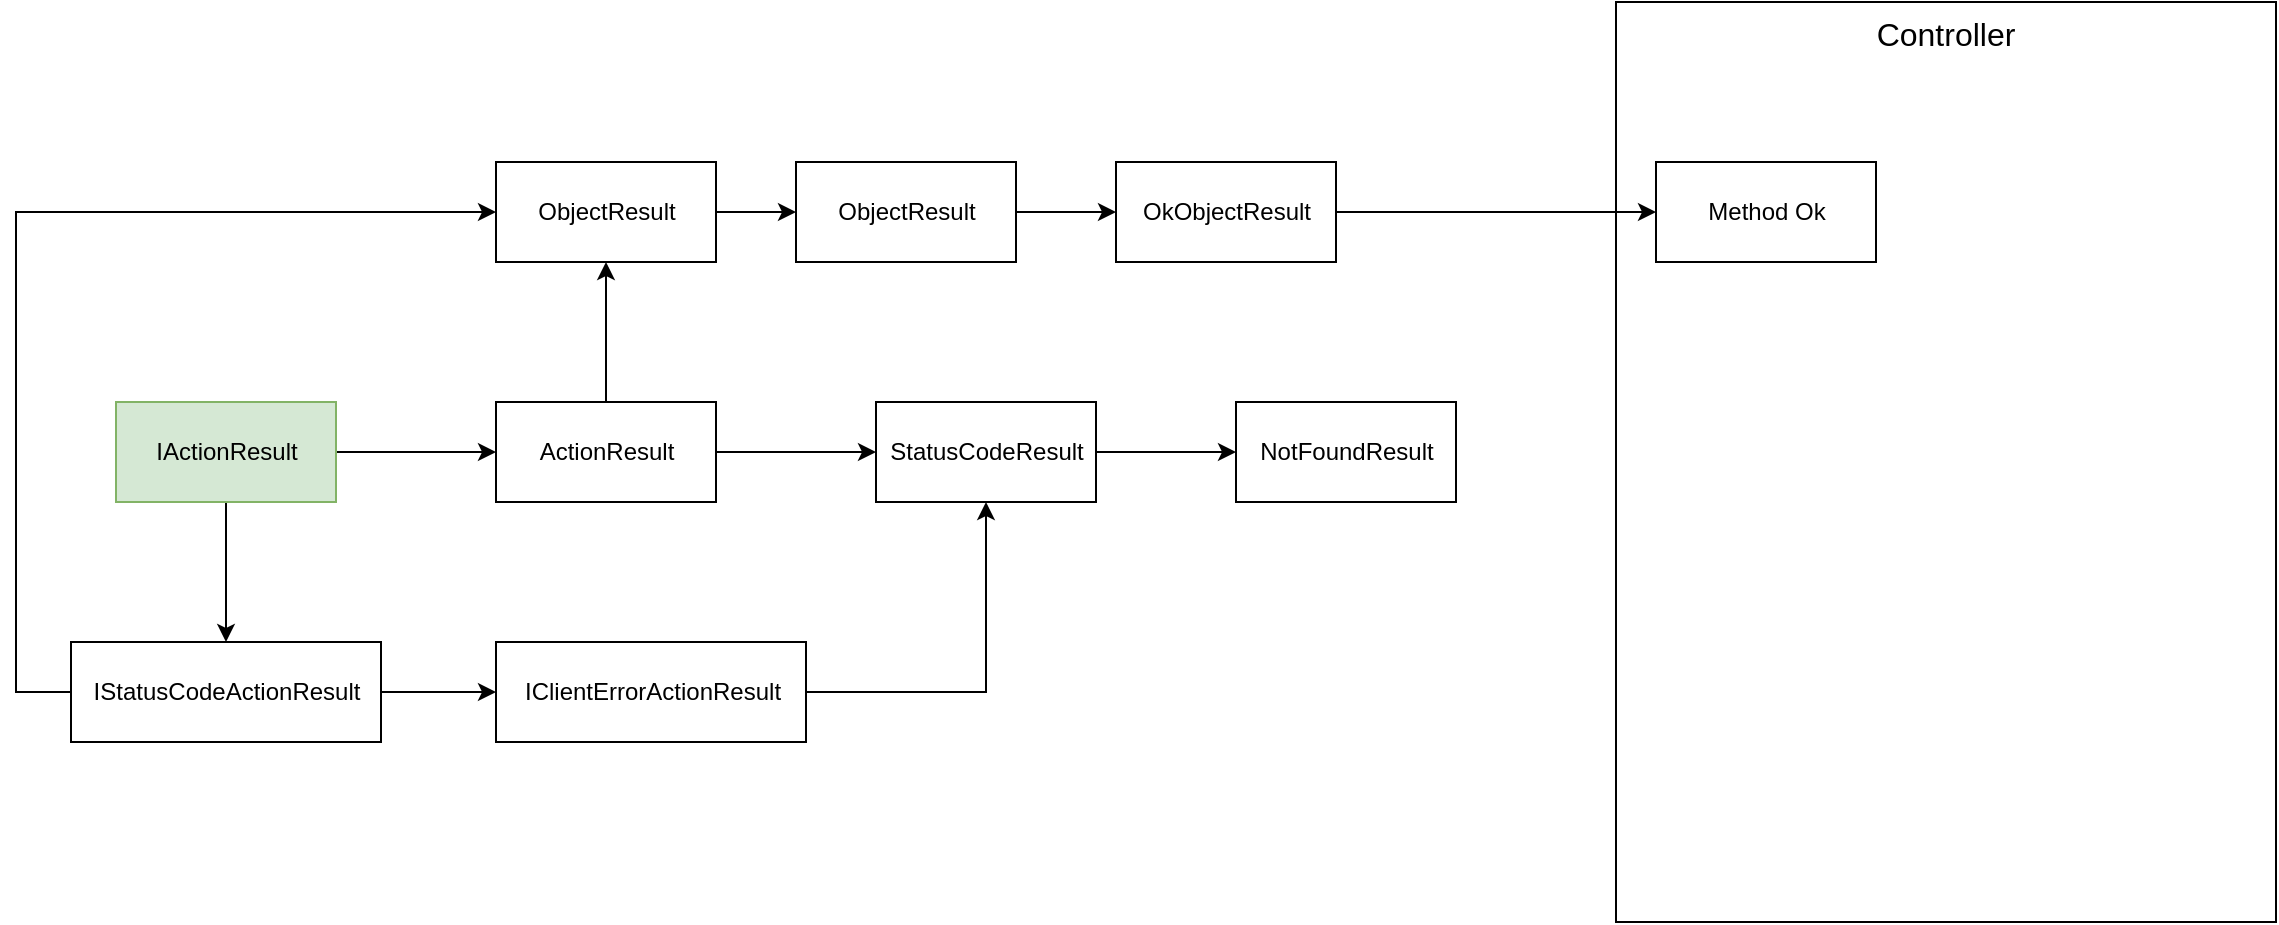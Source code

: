 <mxfile version="21.0.4" type="device" pages="13"><diagram name="[AspNet]ActionResult" id="rxd7WspsWPJ6I5Dp5h-V"><mxGraphModel dx="1387" dy="788" grid="1" gridSize="10" guides="1" tooltips="1" connect="1" arrows="1" fold="1" page="1" pageScale="1" pageWidth="850" pageHeight="1100" math="0" shadow="0"><root><mxCell id="0"/><mxCell id="1" parent="0"/><mxCell id="nUYllTK8mkjsi134dvop-25" value="&lt;font style=&quot;font-size: 16px;&quot;&gt;Controller&lt;/font&gt;" style="rounded=0;whiteSpace=wrap;html=1;align=center;verticalAlign=top;" parent="1" vertex="1"><mxGeometry x="810" y="70" width="330" height="460" as="geometry"/></mxCell><mxCell id="nUYllTK8mkjsi134dvop-3" value="" style="edgeStyle=orthogonalEdgeStyle;rounded=0;orthogonalLoop=1;jettySize=auto;html=1;" parent="1" source="nUYllTK8mkjsi134dvop-1" target="nUYllTK8mkjsi134dvop-2" edge="1"><mxGeometry relative="1" as="geometry"/></mxCell><mxCell id="nUYllTK8mkjsi134dvop-11" value="" style="edgeStyle=orthogonalEdgeStyle;rounded=0;orthogonalLoop=1;jettySize=auto;html=1;" parent="1" source="nUYllTK8mkjsi134dvop-1" target="nUYllTK8mkjsi134dvop-10" edge="1"><mxGeometry relative="1" as="geometry"/></mxCell><mxCell id="nUYllTK8mkjsi134dvop-1" value="IActionResult" style="html=1;fillColor=#d5e8d4;strokeColor=#82b366;" parent="1" vertex="1"><mxGeometry x="60" y="270" width="110" height="50" as="geometry"/></mxCell><mxCell id="nUYllTK8mkjsi134dvop-5" value="" style="edgeStyle=orthogonalEdgeStyle;rounded=0;orthogonalLoop=1;jettySize=auto;html=1;" parent="1" source="nUYllTK8mkjsi134dvop-2" target="nUYllTK8mkjsi134dvop-4" edge="1"><mxGeometry relative="1" as="geometry"/></mxCell><mxCell id="nUYllTK8mkjsi134dvop-18" style="edgeStyle=orthogonalEdgeStyle;rounded=0;orthogonalLoop=1;jettySize=auto;html=1;entryX=0.5;entryY=1;entryDx=0;entryDy=0;" parent="1" source="nUYllTK8mkjsi134dvop-2" target="nUYllTK8mkjsi134dvop-17" edge="1"><mxGeometry relative="1" as="geometry"/></mxCell><mxCell id="nUYllTK8mkjsi134dvop-2" value="ActionResult" style="html=1;" parent="1" vertex="1"><mxGeometry x="250" y="270" width="110" height="50" as="geometry"/></mxCell><mxCell id="nUYllTK8mkjsi134dvop-8" style="edgeStyle=orthogonalEdgeStyle;rounded=0;orthogonalLoop=1;jettySize=auto;html=1;entryX=0;entryY=0.5;entryDx=0;entryDy=0;" parent="1" source="nUYllTK8mkjsi134dvop-4" target="nUYllTK8mkjsi134dvop-7" edge="1"><mxGeometry relative="1" as="geometry"/></mxCell><mxCell id="nUYllTK8mkjsi134dvop-4" value="StatusCodeResult" style="html=1;" parent="1" vertex="1"><mxGeometry x="440" y="270" width="110" height="50" as="geometry"/></mxCell><mxCell id="nUYllTK8mkjsi134dvop-7" value="NotFoundResult" style="html=1;" parent="1" vertex="1"><mxGeometry x="620" y="270" width="110" height="50" as="geometry"/></mxCell><mxCell id="nUYllTK8mkjsi134dvop-13" value="" style="edgeStyle=orthogonalEdgeStyle;rounded=0;orthogonalLoop=1;jettySize=auto;html=1;" parent="1" source="nUYllTK8mkjsi134dvop-10" target="nUYllTK8mkjsi134dvop-12" edge="1"><mxGeometry relative="1" as="geometry"/></mxCell><mxCell id="nUYllTK8mkjsi134dvop-22" style="edgeStyle=orthogonalEdgeStyle;rounded=0;orthogonalLoop=1;jettySize=auto;html=1;entryX=0;entryY=0.5;entryDx=0;entryDy=0;" parent="1" source="nUYllTK8mkjsi134dvop-10" target="nUYllTK8mkjsi134dvop-17" edge="1"><mxGeometry relative="1" as="geometry"><Array as="points"><mxPoint x="10" y="415"/><mxPoint x="10" y="175"/></Array></mxGeometry></mxCell><mxCell id="nUYllTK8mkjsi134dvop-10" value="IStatusCodeActionResult" style="html=1;" parent="1" vertex="1"><mxGeometry x="37.5" y="390" width="155" height="50" as="geometry"/></mxCell><mxCell id="nUYllTK8mkjsi134dvop-14" style="edgeStyle=orthogonalEdgeStyle;rounded=0;orthogonalLoop=1;jettySize=auto;html=1;entryX=0.5;entryY=1;entryDx=0;entryDy=0;" parent="1" source="nUYllTK8mkjsi134dvop-12" target="nUYllTK8mkjsi134dvop-4" edge="1"><mxGeometry relative="1" as="geometry"/></mxCell><mxCell id="nUYllTK8mkjsi134dvop-12" value="IClientErrorActionResult" style="html=1;" parent="1" vertex="1"><mxGeometry x="250" y="390" width="155" height="50" as="geometry"/></mxCell><mxCell id="nUYllTK8mkjsi134dvop-24" value="" style="edgeStyle=orthogonalEdgeStyle;rounded=0;orthogonalLoop=1;jettySize=auto;html=1;" parent="1" source="nUYllTK8mkjsi134dvop-15" target="nUYllTK8mkjsi134dvop-23" edge="1"><mxGeometry relative="1" as="geometry"/></mxCell><mxCell id="nUYllTK8mkjsi134dvop-15" value="OkObjectResult" style="html=1;" parent="1" vertex="1"><mxGeometry x="560" y="150" width="110" height="50" as="geometry"/></mxCell><mxCell id="nUYllTK8mkjsi134dvop-21" style="edgeStyle=orthogonalEdgeStyle;rounded=0;orthogonalLoop=1;jettySize=auto;html=1;entryX=0;entryY=0.5;entryDx=0;entryDy=0;" parent="1" source="nUYllTK8mkjsi134dvop-16" target="nUYllTK8mkjsi134dvop-15" edge="1"><mxGeometry relative="1" as="geometry"/></mxCell><mxCell id="nUYllTK8mkjsi134dvop-16" value="ObjectResult" style="html=1;" parent="1" vertex="1"><mxGeometry x="400" y="150" width="110" height="50" as="geometry"/></mxCell><mxCell id="nUYllTK8mkjsi134dvop-20" style="edgeStyle=orthogonalEdgeStyle;rounded=0;orthogonalLoop=1;jettySize=auto;html=1;entryX=0;entryY=0.5;entryDx=0;entryDy=0;" parent="1" source="nUYllTK8mkjsi134dvop-17" target="nUYllTK8mkjsi134dvop-16" edge="1"><mxGeometry relative="1" as="geometry"/></mxCell><mxCell id="nUYllTK8mkjsi134dvop-17" value="ObjectResult" style="html=1;" parent="1" vertex="1"><mxGeometry x="250" y="150" width="110" height="50" as="geometry"/></mxCell><mxCell id="nUYllTK8mkjsi134dvop-23" value="Method Ok" style="html=1;" parent="1" vertex="1"><mxGeometry x="830" y="150" width="110" height="50" as="geometry"/></mxCell></root></mxGraphModel></diagram><diagram id="govdo7HqKVKmZaWxvH73" name="[Web]Model_C_U"><mxGraphModel dx="1387" dy="788" grid="1" gridSize="10" guides="1" tooltips="1" connect="1" arrows="1" fold="1" page="1" pageScale="1" pageWidth="850" pageHeight="1100" math="0" shadow="0"><root><mxCell id="0"/><mxCell id="1" parent="0"/><mxCell id="RbBDL-lN6A6ga42QSYgo-5" style="edgeStyle=orthogonalEdgeStyle;rounded=0;orthogonalLoop=1;jettySize=auto;html=1;entryX=0;entryY=0.433;entryDx=0;entryDy=0;entryPerimeter=0;" parent="1" source="RbBDL-lN6A6ga42QSYgo-1" target="RbBDL-lN6A6ga42QSYgo-3" edge="1"><mxGeometry relative="1" as="geometry"/></mxCell><mxCell id="RbBDL-lN6A6ga42QSYgo-6" style="edgeStyle=orthogonalEdgeStyle;rounded=0;orthogonalLoop=1;jettySize=auto;html=1;entryX=-0.017;entryY=0.467;entryDx=0;entryDy=0;entryPerimeter=0;" parent="1" source="RbBDL-lN6A6ga42QSYgo-1" target="RbBDL-lN6A6ga42QSYgo-4" edge="1"><mxGeometry relative="1" as="geometry"/></mxCell><mxCell id="RbBDL-lN6A6ga42QSYgo-1" value="Model" style="rounded=1;whiteSpace=wrap;html=1;" parent="1" vertex="1"><mxGeometry x="140" y="210" width="120" height="60" as="geometry"/></mxCell><mxCell id="RbBDL-lN6A6ga42QSYgo-3" value="Create" style="text;html=1;align=center;verticalAlign=middle;resizable=0;points=[];autosize=1;strokeColor=none;fillColor=none;" parent="1" vertex="1"><mxGeometry x="320" y="145" width="60" height="30" as="geometry"/></mxCell><mxCell id="RbBDL-lN6A6ga42QSYgo-4" value="Update" style="text;html=1;align=center;verticalAlign=middle;resizable=0;points=[];autosize=1;strokeColor=none;fillColor=none;" parent="1" vertex="1"><mxGeometry x="320" y="325" width="60" height="30" as="geometry"/></mxCell><mxCell id="RbBDL-lN6A6ga42QSYgo-7" value="1. Call 不同的API" style="text;html=1;align=center;verticalAlign=middle;resizable=0;points=[];autosize=1;strokeColor=none;fillColor=none;" parent="1" vertex="1"><mxGeometry x="90" y="385" width="120" height="30" as="geometry"/></mxCell></root></mxGraphModel></diagram><diagram id="JYunUzCSsR2IkOnpidfX" name="bootstrap-fileinput"><mxGraphModel dx="1387" dy="788" grid="1" gridSize="10" guides="1" tooltips="1" connect="1" arrows="1" fold="1" page="1" pageScale="1" pageWidth="850" pageHeight="1100" math="0" shadow="0"><root><mxCell id="0"/><mxCell id="1" parent="0"/><mxCell id="aSPahz-KWvMrQfF9dKmQ-1" value="" style="rounded=1;whiteSpace=wrap;html=1;" vertex="1" parent="1"><mxGeometry x="80" y="450" width="120" height="60" as="geometry"/></mxCell></root></mxGraphModel></diagram><diagram id="TGvdk-rV6VIFtvkBzaom" name="RestAPI"><mxGraphModel dx="1387" dy="788" grid="1" gridSize="10" guides="1" tooltips="1" connect="1" arrows="1" fold="1" page="1" pageScale="1" pageWidth="850" pageHeight="1100" math="0" shadow="0"><root><mxCell id="0"/><mxCell id="1" parent="0"/><mxCell id="yHOIP5vgnL8GImOlwx7y-5" value="GET: 获取资源&lt;br style=&quot;border-color: var(--border-color); font-size: 13px;&quot;&gt;&lt;span style=&quot;font-size: 13px;&quot;&gt;POST:创建资源&lt;/span&gt;&lt;br style=&quot;border-color: var(--border-color); font-size: 13px;&quot;&gt;&lt;span style=&quot;font-size: 13px;&quot;&gt;PATCH: 更新资源&lt;/span&gt;&lt;br style=&quot;border-color: var(--border-color); font-size: 13px;&quot;&gt;&lt;span style=&quot;font-size: 13px;&quot;&gt;PUT: 替换资源&lt;/span&gt;&lt;br style=&quot;border-color: var(--border-color); font-size: 13px;&quot;&gt;&lt;span style=&quot;font-size: 13px;&quot;&gt;DELETE: 删除资源&lt;/span&gt;" style="rounded=0;whiteSpace=wrap;html=1;fontFamily=Helvetica;fontSize=13;fontColor=default;fillColor=none;gradientColor=none;align=left;verticalAlign=top;" vertex="1" parent="1"><mxGeometry width="690" height="90" as="geometry"/></mxCell></root></mxGraphModel></diagram><diagram id="yaTdTkrWpXyYiZTrWm7l" name="[Net]System.IO"><mxGraphModel dx="1387" dy="788" grid="1" gridSize="10" guides="1" tooltips="1" connect="1" arrows="1" fold="1" page="1" pageScale="1" pageWidth="850" pageHeight="1100" math="0" shadow="0"><root><mxCell id="0"/><mxCell id="1" parent="0"/><mxCell id="Mpx7bJLtBV_WmBvxN0Kd-2" value="File" style="whiteSpace=wrap;html=1;fontFamily=Helvetica;fontSize=13;fontColor=default;fillColor=none;gradientColor=none;" parent="1" vertex="1"><mxGeometry x="60" y="70" width="120" height="60" as="geometry"/></mxCell><mxCell id="Mpx7bJLtBV_WmBvxN0Kd-3" value="Directory" style="whiteSpace=wrap;html=1;fontFamily=Helvetica;fontSize=13;fontColor=default;fillColor=none;gradientColor=none;" parent="1" vertex="1"><mxGeometry x="230" y="80" width="120" height="60" as="geometry"/></mxCell><mxCell id="Mpx7bJLtBV_WmBvxN0Kd-4" value="Binary" style="whiteSpace=wrap;html=1;fontFamily=Helvetica;fontSize=13;fontColor=default;fillColor=none;gradientColor=none;" parent="1" vertex="1"><mxGeometry x="400" y="80" width="120" height="60" as="geometry"/></mxCell><mxCell id="Mpx7bJLtBV_WmBvxN0Kd-5" value="Stream" style="whiteSpace=wrap;html=1;fontFamily=Helvetica;fontSize=13;fontColor=default;fillColor=none;gradientColor=none;" parent="1" vertex="1"><mxGeometry x="570" y="80" width="120" height="60" as="geometry"/></mxCell><mxCell id="Mpx7bJLtBV_WmBvxN0Kd-6" value="Text" style="whiteSpace=wrap;html=1;fontFamily=Helvetica;fontSize=13;fontColor=default;fillColor=none;gradientColor=none;" parent="1" vertex="1"><mxGeometry x="720" y="70" width="120" height="60" as="geometry"/></mxCell></root></mxGraphModel></diagram><diagram id="uUPoyUJjIhIpfpiZWjwF" name="[wxapp]cart"><mxGraphModel dx="2237" dy="788" grid="1" gridSize="10" guides="1" tooltips="1" connect="1" arrows="1" fold="1" page="1" pageScale="1" pageWidth="850" pageHeight="1100" math="0" shadow="0"><root><mxCell id="0"/><mxCell id="1" parent="0"/><mxCell id="DOczcZQp8a4zhks0h1C3-2" value="购物车数据流" style="rounded=0;whiteSpace=wrap;html=1;align=left;verticalAlign=top;fontSize=15;" parent="1" vertex="1"><mxGeometry x="20" y="20" width="980" height="180" as="geometry"/></mxCell><mxCell id="DOczcZQp8a4zhks0h1C3-5" style="edgeStyle=orthogonalEdgeStyle;rounded=0;orthogonalLoop=1;jettySize=auto;html=1;entryX=0;entryY=0.5;entryDx=0;entryDy=0;fontSize=15;" parent="1" source="DOczcZQp8a4zhks0h1C3-3" target="DOczcZQp8a4zhks0h1C3-4" edge="1"><mxGeometry relative="1" as="geometry"/></mxCell><mxCell id="DOczcZQp8a4zhks0h1C3-3" value="Model: cart" style="rounded=1;whiteSpace=wrap;html=1;fontSize=15;" parent="1" vertex="1"><mxGeometry x="60" y="90" width="120" height="60" as="geometry"/></mxCell><mxCell id="DOczcZQp8a4zhks0h1C3-8" style="edgeStyle=orthogonalEdgeStyle;rounded=0;orthogonalLoop=1;jettySize=auto;html=1;entryX=0;entryY=0.5;entryDx=0;entryDy=0;fontSize=15;" parent="1" source="DOczcZQp8a4zhks0h1C3-4" target="DOczcZQp8a4zhks0h1C3-7" edge="1"><mxGeometry relative="1" as="geometry"/></mxCell><mxCell id="DOczcZQp8a4zhks0h1C3-4" value="Services: cart" style="rounded=1;whiteSpace=wrap;html=1;fontSize=15;" parent="1" vertex="1"><mxGeometry x="305" y="90" width="120" height="60" as="geometry"/></mxCell><mxCell id="DOczcZQp8a4zhks0h1C3-10" value="" style="edgeStyle=orthogonalEdgeStyle;rounded=0;orthogonalLoop=1;jettySize=auto;html=1;fontSize=15;" parent="1" source="DOczcZQp8a4zhks0h1C3-7" target="DOczcZQp8a4zhks0h1C3-9" edge="1"><mxGeometry relative="1" as="geometry"/></mxCell><mxCell id="DOczcZQp8a4zhks0h1C3-7" value="Pages: cart" style="rounded=1;whiteSpace=wrap;html=1;fontSize=15;" parent="1" vertex="1"><mxGeometry x="530" y="90" width="120" height="60" as="geometry"/></mxCell><mxCell id="DOczcZQp8a4zhks0h1C3-9" value="Components" style="rounded=1;whiteSpace=wrap;html=1;fontSize=15;" parent="1" vertex="1"><mxGeometry x="760" y="90" width="120" height="60" as="geometry"/></mxCell><mxCell id="DOczcZQp8a4zhks0h1C3-25" style="edgeStyle=orthogonalEdgeStyle;rounded=0;orthogonalLoop=1;jettySize=auto;html=1;fontSize=15;" parent="1" source="DOczcZQp8a4zhks0h1C3-11" target="DOczcZQp8a4zhks0h1C3-15" edge="1"><mxGeometry relative="1" as="geometry"/></mxCell><mxCell id="DOczcZQp8a4zhks0h1C3-26" value="渲染" style="edgeLabel;html=1;align=center;verticalAlign=middle;resizable=0;points=[];fontSize=15;" parent="DOczcZQp8a4zhks0h1C3-25" vertex="1" connectable="0"><mxGeometry x="-0.28" y="-2" relative="1" as="geometry"><mxPoint as="offset"/></mxGeometry></mxCell><mxCell id="DOczcZQp8a4zhks0h1C3-11" value="本地数据" style="shape=cylinder3;whiteSpace=wrap;html=1;boundedLbl=1;backgroundOutline=1;size=15;fontSize=15;" parent="1" vertex="1"><mxGeometry x="370" y="360" width="60" height="80" as="geometry"/></mxCell><mxCell id="DOczcZQp8a4zhks0h1C3-18" style="edgeStyle=orthogonalEdgeStyle;rounded=0;orthogonalLoop=1;jettySize=auto;html=1;fontSize=15;entryX=0;entryY=0.5;entryDx=0;entryDy=0;entryPerimeter=0;" parent="1" source="DOczcZQp8a4zhks0h1C3-13" target="DOczcZQp8a4zhks0h1C3-11" edge="1"><mxGeometry relative="1" as="geometry"/></mxCell><mxCell id="DOczcZQp8a4zhks0h1C3-24" value="获取" style="edgeLabel;html=1;align=center;verticalAlign=middle;resizable=0;points=[];fontSize=15;" parent="DOczcZQp8a4zhks0h1C3-18" vertex="1" connectable="0"><mxGeometry x="-0.169" relative="1" as="geometry"><mxPoint as="offset"/></mxGeometry></mxCell><mxCell id="DOczcZQp8a4zhks0h1C3-13" value="购物button" style="text;html=1;align=center;verticalAlign=middle;resizable=0;points=[];autosize=1;strokeColor=none;fillColor=none;fontSize=15;" parent="1" vertex="1"><mxGeometry x="140" y="385" width="100" height="30" as="geometry"/></mxCell><mxCell id="DOczcZQp8a4zhks0h1C3-27" style="edgeStyle=orthogonalEdgeStyle;rounded=0;orthogonalLoop=1;jettySize=auto;html=1;entryX=0.5;entryY=0;entryDx=0;entryDy=0;entryPerimeter=0;fontSize=15;" parent="1" source="DOczcZQp8a4zhks0h1C3-15" target="DOczcZQp8a4zhks0h1C3-11" edge="1"><mxGeometry relative="1" as="geometry"><Array as="points"><mxPoint x="640" y="340"/><mxPoint x="400" y="340"/></Array></mxGeometry></mxCell><mxCell id="DOczcZQp8a4zhks0h1C3-31" value="" style="edgeStyle=orthogonalEdgeStyle;rounded=0;orthogonalLoop=1;jettySize=auto;html=1;fontSize=15;" parent="1" source="DOczcZQp8a4zhks0h1C3-15" target="DOczcZQp8a4zhks0h1C3-30" edge="1"><mxGeometry relative="1" as="geometry"/></mxCell><mxCell id="DOczcZQp8a4zhks0h1C3-33" value="open" style="edgeLabel;html=1;align=center;verticalAlign=middle;resizable=0;points=[];fontSize=15;" parent="DOczcZQp8a4zhks0h1C3-31" vertex="1" connectable="0"><mxGeometry x="-0.171" y="-1" relative="1" as="geometry"><mxPoint as="offset"/></mxGeometry></mxCell><mxCell id="DOczcZQp8a4zhks0h1C3-15" value="cat" style="whiteSpace=wrap;html=1;fontSize=15;" parent="1" vertex="1"><mxGeometry x="580" y="370" width="120" height="60" as="geometry"/></mxCell><mxCell id="DOczcZQp8a4zhks0h1C3-21" value="" style="edgeStyle=orthogonalEdgeStyle;rounded=0;orthogonalLoop=1;jettySize=auto;html=1;fontSize=15;" parent="1" source="DOczcZQp8a4zhks0h1C3-20" target="DOczcZQp8a4zhks0h1C3-13" edge="1"><mxGeometry relative="1" as="geometry"/></mxCell><mxCell id="DOczcZQp8a4zhks0h1C3-20" value="click" style="text;html=1;strokeColor=none;fillColor=none;align=center;verticalAlign=middle;whiteSpace=wrap;rounded=0;fontSize=15;" parent="1" vertex="1"><mxGeometry x="30" y="385" width="60" height="30" as="geometry"/></mxCell><mxCell id="DOczcZQp8a4zhks0h1C3-28" value="修改" style="text;html=1;align=center;verticalAlign=middle;resizable=0;points=[];autosize=1;strokeColor=none;fillColor=none;fontSize=15;" parent="1" vertex="1"><mxGeometry x="485" y="305" width="50" height="30" as="geometry"/></mxCell><mxCell id="DOczcZQp8a4zhks0h1C3-34" style="edgeStyle=orthogonalEdgeStyle;rounded=0;orthogonalLoop=1;jettySize=auto;html=1;entryX=0.5;entryY=1;entryDx=0;entryDy=0;entryPerimeter=0;fontSize=15;" parent="1" source="DOczcZQp8a4zhks0h1C3-30" target="DOczcZQp8a4zhks0h1C3-11" edge="1"><mxGeometry relative="1" as="geometry"><Array as="points"><mxPoint x="900" y="490"/><mxPoint x="400" y="490"/></Array></mxGeometry></mxCell><mxCell id="DOczcZQp8a4zhks0h1C3-36" value="结算" style="edgeLabel;html=1;align=center;verticalAlign=middle;resizable=0;points=[];fontSize=15;" parent="DOczcZQp8a4zhks0h1C3-34" vertex="1" connectable="0"><mxGeometry x="0.066" y="-1" relative="1" as="geometry"><mxPoint as="offset"/></mxGeometry></mxCell><mxCell id="DOczcZQp8a4zhks0h1C3-30" value="结算清单页面" style="whiteSpace=wrap;html=1;fontSize=15;" parent="1" vertex="1"><mxGeometry x="840" y="370" width="120" height="60" as="geometry"/></mxCell><mxCell id="HH0xdvovLgu0w3wAAWwD-1" value="商品选中和取消选中事件" style="text;html=1;align=center;verticalAlign=middle;resizable=0;points=[];autosize=1;strokeColor=none;fillColor=none;fontSize=15;" parent="1" vertex="1"><mxGeometry x="20" y="500" width="190" height="30" as="geometry"/></mxCell><mxCell id="HH0xdvovLgu0w3wAAWwD-6" value="" style="edgeStyle=orthogonalEdgeStyle;rounded=0;orthogonalLoop=1;jettySize=auto;html=1;fontSize=15;" parent="1" source="HH0xdvovLgu0w3wAAWwD-2" target="HH0xdvovLgu0w3wAAWwD-5" edge="1"><mxGeometry relative="1" as="geometry"/></mxCell><mxCell id="HH0xdvovLgu0w3wAAWwD-10" value="" style="edgeStyle=orthogonalEdgeStyle;rounded=0;orthogonalLoop=1;jettySize=auto;html=1;fontSize=15;startArrow=none;" parent="1" source="HH0xdvovLgu0w3wAAWwD-11" target="HH0xdvovLgu0w3wAAWwD-9" edge="1"><mxGeometry relative="1" as="geometry"/></mxCell><mxCell id="HH0xdvovLgu0w3wAAWwD-2" value="onGoodsSelect(e)" style="rounded=0;whiteSpace=wrap;html=1;fontSize=15;" parent="1" vertex="1"><mxGeometry x="100" y="650" width="160" height="60" as="geometry"/></mxCell><mxCell id="HH0xdvovLgu0w3wAAWwD-8" value="" style="edgeStyle=orthogonalEdgeStyle;rounded=0;orthogonalLoop=1;jettySize=auto;html=1;fontSize=15;" parent="1" source="HH0xdvovLgu0w3wAAWwD-5" target="HH0xdvovLgu0w3wAAWwD-7" edge="1"><mxGeometry relative="1" as="geometry"/></mxCell><mxCell id="HH0xdvovLgu0w3wAAWwD-5" value="selectGoodsService({ spuId, skuId, isSelected})" style="whiteSpace=wrap;html=1;fontSize=15;rounded=0;" parent="1" vertex="1"><mxGeometry x="350" y="650" width="340" height="60" as="geometry"/></mxCell><mxCell id="HH0xdvovLgu0w3wAAWwD-7" value="refreshData()" style="whiteSpace=wrap;html=1;fontSize=15;rounded=0;" parent="1" vertex="1"><mxGeometry x="740" y="650" width="180" height="60" as="geometry"/></mxCell><mxCell id="HH0xdvovLgu0w3wAAWwD-18" style="edgeStyle=orthogonalEdgeStyle;rounded=0;orthogonalLoop=1;jettySize=auto;html=1;entryX=0.5;entryY=1;entryDx=0;entryDy=0;fontSize=15;" parent="1" source="HH0xdvovLgu0w3wAAWwD-9" target="HH0xdvovLgu0w3wAAWwD-16" edge="1"><mxGeometry relative="1" as="geometry"/></mxCell><mxCell id="HH0xdvovLgu0w3wAAWwD-9" value="selectGoods()" style="rounded=0;whiteSpace=wrap;html=1;fontSize=15;" parent="1" vertex="1"><mxGeometry x="100" y="910" width="160" height="60" as="geometry"/></mxCell><mxCell id="HH0xdvovLgu0w3wAAWwD-12" value="" style="edgeStyle=orthogonalEdgeStyle;rounded=0;orthogonalLoop=1;jettySize=auto;html=1;fontSize=15;endArrow=none;" parent="1" source="HH0xdvovLgu0w3wAAWwD-2" target="HH0xdvovLgu0w3wAAWwD-11" edge="1"><mxGeometry relative="1" as="geometry"><mxPoint x="105" y="720" as="sourcePoint"/><mxPoint x="105" y="800" as="targetPoint"/></mxGeometry></mxCell><mxCell id="HH0xdvovLgu0w3wAAWwD-11" value="Component(cart-group)" style="text;html=1;align=center;verticalAlign=middle;resizable=0;points=[];autosize=1;strokeColor=none;fillColor=none;fontSize=15;" parent="1" vertex="1"><mxGeometry x="90" y="770" width="180" height="30" as="geometry"/></mxCell><mxCell id="HH0xdvovLgu0w3wAAWwD-19" style="edgeStyle=orthogonalEdgeStyle;rounded=0;orthogonalLoop=1;jettySize=auto;html=1;entryX=0;entryY=0.5;entryDx=0;entryDy=0;fontSize=15;exitX=0.5;exitY=0;exitDx=0;exitDy=0;" parent="1" source="HH0xdvovLgu0w3wAAWwD-16" target="HH0xdvovLgu0w3wAAWwD-2" edge="1"><mxGeometry relative="1" as="geometry"/></mxCell><mxCell id="HH0xdvovLgu0w3wAAWwD-16" value="triggerEvent('selectGoods', {&lt;br&gt;&lt;span style=&quot;white-space: pre;&quot;&gt;&#9;&lt;/span&gt;goods,&lt;br&gt;&lt;span style=&quot;white-space: pre;&quot;&gt;&#9;&lt;/span&gt;isSelected: !goods.isSelected&lt;br&gt;})" style="whiteSpace=wrap;html=1;fontSize=15;align=left;" parent="1" vertex="1"><mxGeometry x="-215" y="715" width="240" height="140" as="geometry"/></mxCell></root></mxGraphModel></diagram><diagram id="96KNsAplhWVebJDIBwOo" name="Network"><mxGraphModel dx="1387" dy="788" grid="1" gridSize="10" guides="1" tooltips="1" connect="1" arrows="1" fold="1" page="1" pageScale="1" pageWidth="850" pageHeight="1100" math="0" shadow="0"><root><mxCell id="0"/><mxCell id="1" parent="0"/><mxCell id="JswSxgq2ytgGDrao3MpT-14" value="" style="group" vertex="1" connectable="0" parent="1"><mxGeometry width="650" height="550" as="geometry"/></mxCell><mxCell id="JswSxgq2ytgGDrao3MpT-1" value="五层架构&lt;br style=&quot;font-size: 16px;&quot;&gt;" style="whiteSpace=wrap;html=1;align=left;verticalAlign=top;fontSize=16;" vertex="1" parent="JswSxgq2ytgGDrao3MpT-14"><mxGeometry width="650" height="550" as="geometry"/></mxCell><mxCell id="JswSxgq2ytgGDrao3MpT-13" value="" style="group" vertex="1" connectable="0" parent="JswSxgq2ytgGDrao3MpT-14"><mxGeometry x="100" y="80" width="460" height="400" as="geometry"/></mxCell><mxCell id="JswSxgq2ytgGDrao3MpT-2" value="物理层" style="rounded=1;whiteSpace=wrap;html=1;" vertex="1" parent="JswSxgq2ytgGDrao3MpT-13"><mxGeometry y="340" width="120" height="60" as="geometry"/></mxCell><mxCell id="JswSxgq2ytgGDrao3MpT-3" value="数据链路层" style="rounded=1;whiteSpace=wrap;html=1;" vertex="1" parent="JswSxgq2ytgGDrao3MpT-13"><mxGeometry y="260" width="120" height="60" as="geometry"/></mxCell><mxCell id="JswSxgq2ytgGDrao3MpT-4" value="传输层" style="rounded=1;whiteSpace=wrap;html=1;" vertex="1" parent="JswSxgq2ytgGDrao3MpT-13"><mxGeometry y="90" width="120" height="60" as="geometry"/></mxCell><mxCell id="JswSxgq2ytgGDrao3MpT-5" value="网络层" style="rounded=1;whiteSpace=wrap;html=1;" vertex="1" parent="JswSxgq2ytgGDrao3MpT-13"><mxGeometry y="180" width="120" height="60" as="geometry"/></mxCell><mxCell id="JswSxgq2ytgGDrao3MpT-6" value="应用层" style="rounded=1;whiteSpace=wrap;html=1;" vertex="1" parent="JswSxgq2ytgGDrao3MpT-13"><mxGeometry width="120" height="60" as="geometry"/></mxCell><mxCell id="JswSxgq2ytgGDrao3MpT-7" value="利用物理介质，实现计算机之间的比特流的数据交流&lt;br&gt;" style="text;html=1;align=left;verticalAlign=middle;resizable=0;points=[];autosize=1;strokeColor=none;fillColor=none;" vertex="1" parent="JswSxgq2ytgGDrao3MpT-13"><mxGeometry x="140" y="360" width="300" height="30" as="geometry"/></mxCell><mxCell id="JswSxgq2ytgGDrao3MpT-9" value="1. 加强物理层的数据传输&lt;br&gt;2. 将来自网络层的IP数据报封装成" style="text;html=1;align=left;verticalAlign=middle;resizable=0;points=[];autosize=1;strokeColor=none;fillColor=none;" vertex="1" parent="JswSxgq2ytgGDrao3MpT-13"><mxGeometry x="140" y="270" width="200" height="40" as="geometry"/></mxCell><mxCell id="JswSxgq2ytgGDrao3MpT-10" value="1. 选择合适的网间路由和交换结点， 确保数据及时传送&lt;br&gt;2. 利用IP协议" style="text;html=1;align=left;verticalAlign=middle;resizable=0;points=[];autosize=1;strokeColor=none;fillColor=none;" vertex="1" parent="JswSxgq2ytgGDrao3MpT-13"><mxGeometry x="140" y="190" width="320" height="40" as="geometry"/></mxCell><mxCell id="JswSxgq2ytgGDrao3MpT-11" value="通过指定端口，实现进程和进程之间的通信&lt;br&gt;1. TCP&lt;br&gt;2. UDF" style="text;html=1;align=left;verticalAlign=top;resizable=0;points=[];autosize=1;strokeColor=none;fillColor=none;" vertex="1" parent="JswSxgq2ytgGDrao3MpT-13"><mxGeometry x="140" y="90" width="250" height="60" as="geometry"/></mxCell><mxCell id="JswSxgq2ytgGDrao3MpT-12" value="数据格式的展示 ftp, http" style="text;html=1;align=center;verticalAlign=middle;resizable=0;points=[];autosize=1;strokeColor=none;fillColor=none;" vertex="1" parent="JswSxgq2ytgGDrao3MpT-13"><mxGeometry x="140" y="15" width="150" height="30" as="geometry"/></mxCell><mxCell id="JswSxgq2ytgGDrao3MpT-15" value="1. MAC地址&lt;br&gt;MAC地址就是链路层地址，长度为6字节（48位），用于唯一标识网络适配器（网卡）。计算机之间的数据传送，就是通过MAC地址唯一寻找，传送的。&lt;br&gt;&lt;br&gt;2. ARP地址解析协议&lt;br&gt;&lt;br&gt;是根据&lt;a style=&quot;color: rgb(19, 110, 194); text-decoration-line: none; font-family: &amp;quot;Helvetica Neue&amp;quot;, Helvetica, Arial, &amp;quot;PingFang SC&amp;quot;, &amp;quot;Hiragino Sans GB&amp;quot;, &amp;quot;Microsoft YaHei&amp;quot;, &amp;quot;WenQuanYi Micro Hei&amp;quot;, sans-serif; font-size: 14px; text-indent: 28px; background-color: rgb(255, 255, 255);&quot; data-log=&quot;summary&quot; href=&quot;https://baike.baidu.com/item/IP%E5%9C%B0%E5%9D%80?fromModule=lemma_inlink&quot; target=&quot;_blank&quot;&gt;IP地址&lt;/a&gt;&lt;span style=&quot;color: rgb(51, 51, 51); font-family: &amp;quot;Helvetica Neue&amp;quot;, Helvetica, Arial, &amp;quot;PingFang SC&amp;quot;, &amp;quot;Hiragino Sans GB&amp;quot;, &amp;quot;Microsoft YaHei&amp;quot;, &amp;quot;WenQuanYi Micro Hei&amp;quot;, sans-serif; font-size: 14px; text-indent: 28px; background-color: rgb(255, 255, 255);&quot;&gt;获取&lt;/span&gt;&lt;a style=&quot;color: rgb(19, 110, 194); text-decoration-line: none; font-family: &amp;quot;Helvetica Neue&amp;quot;, Helvetica, Arial, &amp;quot;PingFang SC&amp;quot;, &amp;quot;Hiragino Sans GB&amp;quot;, &amp;quot;Microsoft YaHei&amp;quot;, &amp;quot;WenQuanYi Micro Hei&amp;quot;, sans-serif; font-size: 14px; text-indent: 28px; background-color: rgb(255, 255, 255);&quot; data-log=&quot;summary&quot; data-lemmaid=&quot;2129&quot; href=&quot;https://baike.baidu.com/item/%E7%89%A9%E7%90%86%E5%9C%B0%E5%9D%80/2129?fromModule=lemma_inlink&quot; target=&quot;_blank&quot;&gt;物理地址&lt;/a&gt;&lt;span style=&quot;color: rgb(51, 51, 51); font-family: &amp;quot;Helvetica Neue&amp;quot;, Helvetica, Arial, &amp;quot;PingFang SC&amp;quot;, &amp;quot;Hiragino Sans GB&amp;quot;, &amp;quot;Microsoft YaHei&amp;quot;, &amp;quot;WenQuanYi Micro Hei&amp;quot;, sans-serif; font-size: 14px; text-indent: 28px; background-color: rgb(255, 255, 255);&quot;&gt;的一个&lt;/span&gt;&lt;a style=&quot;color: rgb(19, 110, 194); text-decoration-line: none; font-family: &amp;quot;Helvetica Neue&amp;quot;, Helvetica, Arial, &amp;quot;PingFang SC&amp;quot;, &amp;quot;Hiragino Sans GB&amp;quot;, &amp;quot;Microsoft YaHei&amp;quot;, &amp;quot;WenQuanYi Micro Hei&amp;quot;, sans-serif; font-size: 14px; text-indent: 28px; background-color: rgb(255, 255, 255);&quot; data-log=&quot;summary&quot; href=&quot;https://baike.baidu.com/item/TCP%2FIP%E5%8D%8F%E8%AE%AE?fromModule=lemma_inlink&quot; target=&quot;_blank&quot;&gt;TCP/IP协议&lt;/a&gt;。在通过&lt;a style=&quot;color: rgb(19, 110, 194); text-decoration-line: none; font-family: &amp;quot;Helvetica Neue&amp;quot;, Helvetica, Arial, &amp;quot;PingFang SC&amp;quot;, &amp;quot;Hiragino Sans GB&amp;quot;, &amp;quot;Microsoft YaHei&amp;quot;, &amp;quot;WenQuanYi Micro Hei&amp;quot;, sans-serif; font-size: 14px; text-indent: 28px; background-color: rgb(255, 255, 255);&quot; data-log=&quot;text&quot; href=&quot;https://baike.baidu.com/item/%E4%BB%A5%E5%A4%AA%E7%BD%91?fromModule=lemma_inlink&quot; target=&quot;_blank&quot;&gt;以太网&lt;/a&gt;&lt;span style=&quot;color: rgb(51, 51, 51); font-family: &amp;quot;Helvetica Neue&amp;quot;, Helvetica, Arial, &amp;quot;PingFang SC&amp;quot;, &amp;quot;Hiragino Sans GB&amp;quot;, &amp;quot;Microsoft YaHei&amp;quot;, &amp;quot;WenQuanYi Micro Hei&amp;quot;, sans-serif; font-size: 14px; text-indent: 28px; background-color: rgb(255, 255, 255);&quot;&gt;发送IP数据包时，需要先封装第三层（32位IP地址）、第二层（48位MAC地址）的包头，但由于发送时只知道目标IP地址，不知道其MAC地址，又不能跨第二、三层，所以需要使用地址解析协议。使用地址解析协议，可根据网络层IP数据包包头中的IP地址信息解析出目标硬件地址（MAC地址）信息，以保证通信的顺利进行&lt;/span&gt;" style="whiteSpace=wrap;html=1;fontSize=16;align=left;verticalAlign=top;" vertex="1" parent="1"><mxGeometry y="560" width="810" height="230" as="geometry"/></mxCell><mxCell id="JswSxgq2ytgGDrao3MpT-16" value="不同局域网之间的主机通信" style="rounded=0;whiteSpace=wrap;html=1;fontSize=16;" vertex="1" parent="1"><mxGeometry x="860" width="440" height="60" as="geometry"/></mxCell><mxCell id="JswSxgq2ytgGDrao3MpT-19" value="" style="edgeStyle=orthogonalEdgeStyle;rounded=0;orthogonalLoop=1;jettySize=auto;html=1;fontSize=16;" edge="1" parent="1" source="JswSxgq2ytgGDrao3MpT-17" target="JswSxgq2ytgGDrao3MpT-18"><mxGeometry relative="1" as="geometry"/></mxCell><mxCell id="JswSxgq2ytgGDrao3MpT-22" value="" style="group" vertex="1" connectable="0" parent="1"><mxGeometry x="880" y="115" width="50" height="80" as="geometry"/></mxCell><mxCell id="JswSxgq2ytgGDrao3MpT-17" value="" style="verticalLabelPosition=bottom;html=1;verticalAlign=top;align=center;strokeColor=none;fillColor=#00BEF2;shape=mxgraph.azure.computer;pointerEvents=1;fontSize=16;" vertex="1" parent="JswSxgq2ytgGDrao3MpT-22"><mxGeometry y="35" width="50" height="45" as="geometry"/></mxCell><mxCell id="JswSxgq2ytgGDrao3MpT-20" value="A" style="text;html=1;align=center;verticalAlign=middle;resizable=0;points=[];autosize=1;strokeColor=none;fillColor=none;fontSize=16;" vertex="1" parent="JswSxgq2ytgGDrao3MpT-22"><mxGeometry x="5" width="30" height="30" as="geometry"/></mxCell><mxCell id="JswSxgq2ytgGDrao3MpT-23" value="" style="group" vertex="1" connectable="0" parent="1"><mxGeometry x="1740" y="115" width="50" height="80" as="geometry"/></mxCell><mxCell id="JswSxgq2ytgGDrao3MpT-18" value="" style="verticalLabelPosition=bottom;html=1;verticalAlign=top;align=center;strokeColor=none;fillColor=#00BEF2;shape=mxgraph.azure.computer;pointerEvents=1;fontSize=16;" vertex="1" parent="JswSxgq2ytgGDrao3MpT-23"><mxGeometry y="35" width="50" height="45" as="geometry"/></mxCell><mxCell id="JswSxgq2ytgGDrao3MpT-21" value="B" style="text;html=1;align=center;verticalAlign=middle;resizable=0;points=[];autosize=1;strokeColor=none;fillColor=none;fontSize=16;" vertex="1" parent="JswSxgq2ytgGDrao3MpT-23"><mxGeometry x="5" width="30" height="30" as="geometry"/></mxCell></root></mxGraphModel></diagram><diagram id="MH9gnfiFfG7UFjwR0Ffn" name="前端全家桶"><mxGraphModel dx="1387" dy="788" grid="1" gridSize="10" guides="1" tooltips="1" connect="1" arrows="1" fold="1" page="1" pageScale="1" pageWidth="850" pageHeight="1100" math="0" shadow="0"><root><mxCell id="0"/><mxCell id="1" parent="0"/><mxCell id="vZEd1PQfLaUqU9ZmsrOa-1" value="React&lt;br&gt;Redux&lt;br&gt;TDesign&lt;br&gt;React-Router&lt;br&gt;Redux-Toolkit&lt;br&gt;React-Redux&lt;br&gt;" style="text;html=1;align=left;verticalAlign=middle;resizable=0;points=[];autosize=1;strokeColor=none;fillColor=none;fontSize=16;" vertex="1" parent="1"><mxGeometry x="10" y="10" width="120" height="130" as="geometry"/></mxCell></root></mxGraphModel></diagram><diagram id="CNrLl_CdnSktOqSIXHw5" name="redux"><mxGraphModel dx="1387" dy="788" grid="1" gridSize="10" guides="1" tooltips="1" connect="1" arrows="1" fold="1" page="1" pageScale="1" pageWidth="850" pageHeight="1100" math="0" shadow="0"><root><mxCell id="0"/><mxCell id="1" parent="0"/><mxCell id="93bD_o9o8av4zeaOvALP-11" value="" style="edgeStyle=orthogonalEdgeStyle;rounded=0;orthogonalLoop=1;jettySize=auto;html=1;fontSize=16;" edge="1" parent="1" source="93bD_o9o8av4zeaOvALP-1" target="93bD_o9o8av4zeaOvALP-10"><mxGeometry relative="1" as="geometry"/></mxCell><mxCell id="93bD_o9o8av4zeaOvALP-1" value="configureStore()" style="whiteSpace=wrap;html=1;fontSize=16;" vertex="1" parent="1"><mxGeometry x="240" y="930" width="220" height="60" as="geometry"/></mxCell><mxCell id="93bD_o9o8av4zeaOvALP-6" style="edgeStyle=orthogonalEdgeStyle;rounded=0;orthogonalLoop=1;jettySize=auto;html=1;fontSize=16;" edge="1" parent="1" source="93bD_o9o8av4zeaOvALP-2" target="93bD_o9o8av4zeaOvALP-1"><mxGeometry relative="1" as="geometry"/></mxCell><mxCell id="93bD_o9o8av4zeaOvALP-9" value="combine reducer" style="edgeLabel;html=1;align=center;verticalAlign=middle;resizable=0;points=[];fontSize=16;" vertex="1" connectable="0" parent="93bD_o9o8av4zeaOvALP-6"><mxGeometry x="-0.184" relative="1" as="geometry"><mxPoint as="offset"/></mxGeometry></mxCell><mxCell id="93bD_o9o8av4zeaOvALP-2" value="combineReducers" style="whiteSpace=wrap;html=1;fontSize=16;" vertex="1" parent="1"><mxGeometry x="240" y="760" width="220" height="60" as="geometry"/></mxCell><mxCell id="93bD_o9o8av4zeaOvALP-5" style="edgeStyle=orthogonalEdgeStyle;rounded=0;orthogonalLoop=1;jettySize=auto;html=1;fontSize=16;" edge="1" parent="1" source="93bD_o9o8av4zeaOvALP-3" target="93bD_o9o8av4zeaOvALP-2"><mxGeometry relative="1" as="geometry"/></mxCell><mxCell id="93bD_o9o8av4zeaOvALP-8" value="reducer" style="edgeLabel;html=1;align=center;verticalAlign=middle;resizable=0;points=[];fontSize=16;" vertex="1" connectable="0" parent="93bD_o9o8av4zeaOvALP-5"><mxGeometry x="-0.203" y="4" relative="1" as="geometry"><mxPoint as="offset"/></mxGeometry></mxCell><mxCell id="93bD_o9o8av4zeaOvALP-3" value="CreateSlice" style="whiteSpace=wrap;html=1;fontSize=16;" vertex="1" parent="1"><mxGeometry x="240" y="580" width="220" height="60" as="geometry"/></mxCell><mxCell id="93bD_o9o8av4zeaOvALP-4" value="ConfigureStore: 用来创建store，需要传入一个reducer参数。&lt;br&gt;&lt;br&gt;slice: 每一个reducer都是一个slice&lt;br&gt;&lt;br&gt;combineReducers: 将单个reducer合并成&lt;br&gt;&lt;br&gt;CreateSlice:负责生成 action 类型字符串、action creator 函数和 action 对象的工作。你所要做的就是为这个 slice 定义一个名称，编写一个包含 reducer 函数的对象，它会自动生成相应的 action 代码。&lt;code style=&quot;box-sizing: border-box; vertical-align: middle; background-color: var(--ifm-color-emphasis-300); border: 0.1rem solid rgba(0, 0, 0, 0.1); border-radius: 0.2rem; font-family: var(--ifm-font-family-monospace); font-size: var(--ifm-code-font-size); padding: var(--ifm-code-padding-vertical) var(--ifm-code-padding-horizontal); color: rgb(28, 30, 33);&quot;&gt;name&lt;/code&gt;&amp;nbsp;选项的字符串用作每个 action 类型的第一部分，每个 reducer 函数的键名用作第二部分。&lt;br&gt;&lt;br&gt;&lt;font face=&quot;system-ui, -apple-system, Segoe UI, Roboto, Ubuntu, Cantarell, Noto Sans, sans-serif, BlinkMacSystemFont, Segoe UI, Helvetica, Arial, sans-serif, Apple Color Emoji, Segoe UI Emoji, Segoe UI Symbol&quot; color=&quot;#1c1e21&quot;&gt;useSelector:&amp;nbsp;&lt;/font&gt;hooks 让我们的组件从 Redux 的 store 状态树中提取它需要的任何数据&lt;br&gt;&lt;br&gt;&lt;code style=&quot;box-sizing: border-box; vertical-align: middle; background-color: var(--ifm-color-emphasis-300); border: 0.1rem solid rgba(0, 0, 0, 0.1); border-radius: 0.2rem; font-family: var(--ifm-font-family-monospace); font-size: var(--ifm-code-font-size); padding: var(--ifm-code-padding-vertical) var(--ifm-code-padding-horizontal); color: rgb(28, 30, 33);&quot;&gt;useDispatch&lt;/code&gt;&amp;nbsp;hooks 为我们完成了这项工作，并从 Redux store 中为我们提供了实际的&amp;nbsp;&lt;code style=&quot;box-sizing: border-box; vertical-align: middle; background-color: var(--ifm-color-emphasis-300); border: 0.1rem solid rgba(0, 0, 0, 0.1); border-radius: 0.2rem; font-family: var(--ifm-font-family-monospace); font-size: var(--ifm-code-font-size); padding: var(--ifm-code-padding-vertical) var(--ifm-code-padding-horizontal); color: rgb(28, 30, 33);&quot;&gt;dispatch&lt;/code&gt;&lt;span style=&quot;color: rgb(28, 30, 33); font-family: system-ui, -apple-system, &amp;quot;Segoe UI&amp;quot;, Roboto, Ubuntu, Cantarell, &amp;quot;Noto Sans&amp;quot;, sans-serif, BlinkMacSystemFont, &amp;quot;Segoe UI&amp;quot;, Helvetica, Arial, sans-serif, &amp;quot;Apple Color Emoji&amp;quot;, &amp;quot;Segoe UI Emoji&amp;quot;, &amp;quot;Segoe UI Symbol&amp;quot;; font-size: 17px;&quot;&gt;&amp;nbsp;方法&lt;/span&gt;" style="rounded=0;whiteSpace=wrap;html=1;fontSize=16;align=left;verticalAlign=top;" vertex="1" parent="1"><mxGeometry x="30" y="40" width="800" height="270" as="geometry"/></mxCell><mxCell id="93bD_o9o8av4zeaOvALP-10" value="store" style="ellipse;whiteSpace=wrap;html=1;fontSize=16;" vertex="1" parent="1"><mxGeometry x="310" y="1060" width="80" height="80" as="geometry"/></mxCell></root></mxGraphModel></diagram><diagram id="9V8vog4XbFZzmbMYlj9r" name="tdesign-started"><mxGraphModel dx="1387" dy="788" grid="1" gridSize="10" guides="1" tooltips="1" connect="1" arrows="1" fold="1" page="1" pageScale="1" pageWidth="850" pageHeight="1100" math="0" shadow="0"><root><mxCell id="0"/><mxCell id="1" parent="0"/><mxCell id="Y9ww7lvwY72Ij2oGH1k5-13" style="edgeStyle=orthogonalEdgeStyle;rounded=0;orthogonalLoop=1;jettySize=auto;html=1;entryX=0;entryY=0.5;entryDx=0;entryDy=0;fontSize=16;" edge="1" parent="1" source="Y9ww7lvwY72Ij2oGH1k5-1" target="Y9ww7lvwY72Ij2oGH1k5-2"><mxGeometry relative="1" as="geometry"/></mxCell><mxCell id="Y9ww7lvwY72Ij2oGH1k5-1" value="App" style="whiteSpace=wrap;html=1;fontSize=16;" vertex="1" parent="1"><mxGeometry y="510" width="120" height="60" as="geometry"/></mxCell><mxCell id="Y9ww7lvwY72Ij2oGH1k5-14" style="edgeStyle=orthogonalEdgeStyle;rounded=0;orthogonalLoop=1;jettySize=auto;html=1;entryX=0;entryY=0.5;entryDx=0;entryDy=0;fontSize=16;" edge="1" parent="1" source="Y9ww7lvwY72Ij2oGH1k5-2" target="Y9ww7lvwY72Ij2oGH1k5-3"><mxGeometry relative="1" as="geometry"/></mxCell><mxCell id="Y9ww7lvwY72Ij2oGH1k5-15" style="edgeStyle=orthogonalEdgeStyle;rounded=0;orthogonalLoop=1;jettySize=auto;html=1;entryX=0;entryY=0.5;entryDx=0;entryDy=0;fontSize=16;" edge="1" parent="1" source="Y9ww7lvwY72Ij2oGH1k5-2" target="Y9ww7lvwY72Ij2oGH1k5-4"><mxGeometry relative="1" as="geometry"/></mxCell><mxCell id="Y9ww7lvwY72Ij2oGH1k5-16" style="edgeStyle=orthogonalEdgeStyle;rounded=0;orthogonalLoop=1;jettySize=auto;html=1;entryX=0;entryY=0.5;entryDx=0;entryDy=0;fontSize=16;" edge="1" parent="1" source="Y9ww7lvwY72Ij2oGH1k5-2" target="Y9ww7lvwY72Ij2oGH1k5-5"><mxGeometry relative="1" as="geometry"/></mxCell><mxCell id="Y9ww7lvwY72Ij2oGH1k5-17" style="edgeStyle=orthogonalEdgeStyle;rounded=0;orthogonalLoop=1;jettySize=auto;html=1;entryX=0;entryY=0.5;entryDx=0;entryDy=0;fontSize=16;" edge="1" parent="1" source="Y9ww7lvwY72Ij2oGH1k5-2" target="Y9ww7lvwY72Ij2oGH1k5-6"><mxGeometry relative="1" as="geometry"/></mxCell><mxCell id="Y9ww7lvwY72Ij2oGH1k5-2" value="AppLayout" style="whiteSpace=wrap;html=1;fontSize=16;" vertex="1" parent="1"><mxGeometry x="210" y="510" width="120" height="60" as="geometry"/></mxCell><mxCell id="Y9ww7lvwY72Ij2oGH1k5-18" style="edgeStyle=orthogonalEdgeStyle;rounded=0;orthogonalLoop=1;jettySize=auto;html=1;entryX=0;entryY=0.5;entryDx=0;entryDy=0;fontSize=16;" edge="1" parent="1" source="Y9ww7lvwY72Ij2oGH1k5-3" target="Y9ww7lvwY72Ij2oGH1k5-7"><mxGeometry relative="1" as="geometry"/></mxCell><mxCell id="Y9ww7lvwY72Ij2oGH1k5-3" value="SideLayout" style="whiteSpace=wrap;html=1;fontSize=16;" vertex="1" parent="1"><mxGeometry x="390" y="280" width="120" height="60" as="geometry"/></mxCell><mxCell id="Y9ww7lvwY72Ij2oGH1k5-19" style="edgeStyle=orthogonalEdgeStyle;rounded=0;orthogonalLoop=1;jettySize=auto;html=1;entryX=0;entryY=0.5;entryDx=0;entryDy=0;fontSize=16;" edge="1" parent="1" source="Y9ww7lvwY72Ij2oGH1k5-4" target="Y9ww7lvwY72Ij2oGH1k5-7"><mxGeometry relative="1" as="geometry"/></mxCell><mxCell id="Y9ww7lvwY72Ij2oGH1k5-4" value="TopLayout" style="whiteSpace=wrap;html=1;fontSize=16;" vertex="1" parent="1"><mxGeometry x="390" y="420" width="120" height="60" as="geometry"/></mxCell><mxCell id="Y9ww7lvwY72Ij2oGH1k5-20" style="edgeStyle=orthogonalEdgeStyle;rounded=0;orthogonalLoop=1;jettySize=auto;html=1;entryX=0;entryY=0.5;entryDx=0;entryDy=0;fontSize=16;" edge="1" parent="1" source="Y9ww7lvwY72Ij2oGH1k5-5" target="Y9ww7lvwY72Ij2oGH1k5-7"><mxGeometry relative="1" as="geometry"/></mxCell><mxCell id="Y9ww7lvwY72Ij2oGH1k5-5" value="MixLayout" style="whiteSpace=wrap;html=1;fontSize=16;" vertex="1" parent="1"><mxGeometry x="390" y="590" width="120" height="60" as="geometry"/></mxCell><mxCell id="Y9ww7lvwY72Ij2oGH1k5-32" style="edgeStyle=orthogonalEdgeStyle;rounded=0;orthogonalLoop=1;jettySize=auto;html=1;entryX=0.5;entryY=1;entryDx=0;entryDy=0;fontSize=16;" edge="1" parent="1" source="Y9ww7lvwY72Ij2oGH1k5-6" target="Y9ww7lvwY72Ij2oGH1k5-10"><mxGeometry relative="1" as="geometry"/></mxCell><mxCell id="Y9ww7lvwY72Ij2oGH1k5-6" value="FullPageLayout" style="whiteSpace=wrap;html=1;fontSize=16;" vertex="1" parent="1"><mxGeometry x="390" y="740" width="120" height="60" as="geometry"/></mxCell><mxCell id="Y9ww7lvwY72Ij2oGH1k5-22" style="edgeStyle=orthogonalEdgeStyle;rounded=0;orthogonalLoop=1;jettySize=auto;html=1;fontSize=16;" edge="1" parent="1" source="Y9ww7lvwY72Ij2oGH1k5-7" target="Y9ww7lvwY72Ij2oGH1k5-9"><mxGeometry relative="1" as="geometry"/></mxCell><mxCell id="Y9ww7lvwY72Ij2oGH1k5-24" style="edgeStyle=orthogonalEdgeStyle;rounded=0;orthogonalLoop=1;jettySize=auto;html=1;entryX=0;entryY=0.5;entryDx=0;entryDy=0;fontSize=16;" edge="1" parent="1" source="Y9ww7lvwY72Ij2oGH1k5-7" target="Y9ww7lvwY72Ij2oGH1k5-8"><mxGeometry relative="1" as="geometry"/></mxCell><mxCell id="Y9ww7lvwY72Ij2oGH1k5-25" style="edgeStyle=orthogonalEdgeStyle;rounded=0;orthogonalLoop=1;jettySize=auto;html=1;entryX=0;entryY=0.5;entryDx=0;entryDy=0;fontSize=16;" edge="1" parent="1" source="Y9ww7lvwY72Ij2oGH1k5-7" target="Y9ww7lvwY72Ij2oGH1k5-11"><mxGeometry relative="1" as="geometry"/></mxCell><mxCell id="Y9ww7lvwY72Ij2oGH1k5-31" style="edgeStyle=orthogonalEdgeStyle;rounded=0;orthogonalLoop=1;jettySize=auto;html=1;entryX=0;entryY=0.5;entryDx=0;entryDy=0;fontSize=16;" edge="1" parent="1" source="Y9ww7lvwY72Ij2oGH1k5-7" target="Y9ww7lvwY72Ij2oGH1k5-10"><mxGeometry relative="1" as="geometry"/></mxCell><mxCell id="Y9ww7lvwY72Ij2oGH1k5-7" value="TDesign/Layout" style="whiteSpace=wrap;html=1;fontSize=16;" vertex="1" parent="1"><mxGeometry x="630" y="420" width="120" height="60" as="geometry"/></mxCell><mxCell id="Y9ww7lvwY72Ij2oGH1k5-28" style="edgeStyle=orthogonalEdgeStyle;rounded=0;orthogonalLoop=1;jettySize=auto;html=1;entryX=0;entryY=0.5;entryDx=0;entryDy=0;fontSize=16;" edge="1" parent="1" source="Y9ww7lvwY72Ij2oGH1k5-8" target="Y9ww7lvwY72Ij2oGH1k5-27"><mxGeometry relative="1" as="geometry"><Array as="points"><mxPoint x="1030" y="310"/><mxPoint x="1030" y="310"/></Array></mxGeometry></mxCell><mxCell id="Y9ww7lvwY72Ij2oGH1k5-29" value="渲染" style="edgeLabel;html=1;align=center;verticalAlign=middle;resizable=0;points=[];fontSize=16;" vertex="1" connectable="0" parent="Y9ww7lvwY72Ij2oGH1k5-28"><mxGeometry x="0.157" y="2" relative="1" as="geometry"><mxPoint as="offset"/></mxGeometry></mxCell><mxCell id="Y9ww7lvwY72Ij2oGH1k5-8" value="Menu" style="whiteSpace=wrap;html=1;fontSize=16;" vertex="1" parent="1"><mxGeometry x="840" y="280" width="120" height="60" as="geometry"/></mxCell><mxCell id="Y9ww7lvwY72Ij2oGH1k5-9" value="Header" style="whiteSpace=wrap;html=1;fontSize=16;" vertex="1" parent="1"><mxGeometry x="840" y="380" width="120" height="60" as="geometry"/></mxCell><mxCell id="Y9ww7lvwY72Ij2oGH1k5-10" value="Content" style="whiteSpace=wrap;html=1;fontSize=16;" vertex="1" parent="1"><mxGeometry x="840" y="580" width="120" height="60" as="geometry"/></mxCell><mxCell id="Y9ww7lvwY72Ij2oGH1k5-11" value="Footer" style="whiteSpace=wrap;html=1;fontSize=16;" vertex="1" parent="1"><mxGeometry x="840" y="470" width="120" height="60" as="geometry"/></mxCell><mxCell id="Y9ww7lvwY72Ij2oGH1k5-36" value="" style="edgeStyle=orthogonalEdgeStyle;rounded=0;orthogonalLoop=1;jettySize=auto;html=1;fontSize=16;" edge="1" parent="1" source="Y9ww7lvwY72Ij2oGH1k5-27" target="Y9ww7lvwY72Ij2oGH1k5-35"><mxGeometry relative="1" as="geometry"/></mxCell><mxCell id="Y9ww7lvwY72Ij2oGH1k5-38" value="useNavigate" style="edgeLabel;html=1;align=center;verticalAlign=middle;resizable=0;points=[];fontSize=16;" vertex="1" connectable="0" parent="Y9ww7lvwY72Ij2oGH1k5-36"><mxGeometry x="-0.277" y="1" relative="1" as="geometry"><mxPoint x="21" y="1" as="offset"/></mxGeometry></mxCell><mxCell id="Y9ww7lvwY72Ij2oGH1k5-27" value="MenuItem" style="whiteSpace=wrap;html=1;fontSize=16;" vertex="1" parent="1"><mxGeometry x="1100" y="280" width="120" height="60" as="geometry"/></mxCell><mxCell id="Y9ww7lvwY72Ij2oGH1k5-40" value="" style="edgeStyle=orthogonalEdgeStyle;rounded=0;orthogonalLoop=1;jettySize=auto;html=1;fontSize=16;startArrow=none;" edge="1" parent="1" source="Y9ww7lvwY72Ij2oGH1k5-41" target="Y9ww7lvwY72Ij2oGH1k5-39"><mxGeometry relative="1" as="geometry"/></mxCell><mxCell id="Y9ww7lvwY72Ij2oGH1k5-35" value="Router" style="whiteSpace=wrap;html=1;fontSize=16;" vertex="1" parent="1"><mxGeometry x="1410" y="280" width="120" height="60" as="geometry"/></mxCell><mxCell id="Y9ww7lvwY72Ij2oGH1k5-43" style="edgeStyle=orthogonalEdgeStyle;rounded=0;orthogonalLoop=1;jettySize=auto;html=1;entryX=1;entryY=0.5;entryDx=0;entryDy=0;fontSize=16;" edge="1" parent="1" source="Y9ww7lvwY72Ij2oGH1k5-39" target="Y9ww7lvwY72Ij2oGH1k5-10"><mxGeometry relative="1" as="geometry"/></mxCell><mxCell id="Y9ww7lvwY72Ij2oGH1k5-44" value="挂载" style="edgeLabel;html=1;align=center;verticalAlign=middle;resizable=0;points=[];fontSize=16;" vertex="1" connectable="0" parent="Y9ww7lvwY72Ij2oGH1k5-43"><mxGeometry x="-0.039" y="-1" relative="1" as="geometry"><mxPoint as="offset"/></mxGeometry></mxCell><mxCell id="Y9ww7lvwY72Ij2oGH1k5-39" value="Component" style="whiteSpace=wrap;html=1;fontSize=16;" vertex="1" parent="1"><mxGeometry x="1410" y="420" width="120" height="60" as="geometry"/></mxCell><mxCell id="Y9ww7lvwY72Ij2oGH1k5-42" value="" style="edgeStyle=orthogonalEdgeStyle;rounded=0;orthogonalLoop=1;jettySize=auto;html=1;fontSize=16;endArrow=none;" edge="1" parent="1" source="Y9ww7lvwY72Ij2oGH1k5-35" target="Y9ww7lvwY72Ij2oGH1k5-41"><mxGeometry relative="1" as="geometry"><mxPoint x="1470" y="340" as="sourcePoint"/><mxPoint x="1470" y="420" as="targetPoint"/></mxGeometry></mxCell><mxCell id="Y9ww7lvwY72Ij2oGH1k5-41" value="加载" style="text;html=1;align=center;verticalAlign=middle;resizable=0;points=[];autosize=1;strokeColor=none;fillColor=none;fontSize=16;" vertex="1" parent="1"><mxGeometry x="1440" y="350" width="60" height="30" as="geometry"/></mxCell></root></mxGraphModel></diagram><diagram id="QX6d3OhxyZjmlus-xw4w" name="DMS"><mxGraphModel dx="1387" dy="788" grid="1" gridSize="10" guides="1" tooltips="1" connect="1" arrows="1" fold="1" page="1" pageScale="1" pageWidth="850" pageHeight="1100" math="0" shadow="0"><root><mxCell id="0"/><mxCell id="1" parent="0"/><mxCell id="m_2bfhSjUZmNRCK5wSZv-5" value="Dress" style="swimlane;childLayout=stackLayout;horizontal=1;startSize=30;horizontalStack=0;rounded=1;fontSize=14;fontStyle=0;strokeWidth=2;resizeParent=0;resizeLast=1;shadow=0;dashed=0;align=center;" parent="1" vertex="1"><mxGeometry x="100" y="230" width="160" height="90" as="geometry"/></mxCell><mxCell id="m_2bfhSjUZmNRCK5wSZv-6" value="+ SysId" style="align=left;strokeColor=none;fillColor=none;spacingLeft=4;fontSize=12;verticalAlign=top;resizable=0;rotatable=0;part=1;" parent="m_2bfhSjUZmNRCK5wSZv-5" vertex="1"><mxGeometry y="30" width="160" height="60" as="geometry"/></mxCell><mxCell id="m_2bfhSjUZmNRCK5wSZv-8" value="DressRental" style="swimlane;childLayout=stackLayout;horizontal=1;startSize=30;horizontalStack=0;rounded=1;fontSize=14;fontStyle=0;strokeWidth=2;resizeParent=0;resizeLast=1;shadow=0;dashed=0;align=center;" parent="1" vertex="1"><mxGeometry x="295" y="300" width="160" height="140" as="geometry"/></mxCell><mxCell id="m_2bfhSjUZmNRCK5wSZv-9" value="+ SysId&#10;+ DressId&#10;+ OrderId&#10;+ &#10;+ StartDate&#10;+ EndDate&#10;" style="align=left;strokeColor=none;fillColor=none;spacingLeft=4;fontSize=12;verticalAlign=top;resizable=0;rotatable=0;part=1;" parent="m_2bfhSjUZmNRCK5wSZv-8" vertex="1"><mxGeometry y="30" width="160" height="110" as="geometry"/></mxCell><mxCell id="m_2bfhSjUZmNRCK5wSZv-10" value="Order" style="swimlane;childLayout=stackLayout;horizontal=1;startSize=30;horizontalStack=0;rounded=1;fontSize=14;fontStyle=0;strokeWidth=2;resizeParent=0;resizeLast=1;shadow=0;dashed=0;align=center;" parent="1" vertex="1"><mxGeometry x="670" y="230" width="160" height="70" as="geometry"/></mxCell><mxCell id="m_2bfhSjUZmNRCK5wSZv-11" value="+ SysId" style="align=left;strokeColor=none;fillColor=none;spacingLeft=4;fontSize=12;verticalAlign=top;resizable=0;rotatable=0;part=1;" parent="m_2bfhSjUZmNRCK5wSZv-10" vertex="1"><mxGeometry y="30" width="160" height="40" as="geometry"/></mxCell><mxCell id="m_2bfhSjUZmNRCK5wSZv-14" value="1. Dress entity: 服装实体，记录服装信息。&lt;br&gt;2. DressRental entity: 每套服装的出租信息。&lt;br&gt;3. Order entity: 订单详情" style="rounded=0;whiteSpace=wrap;html=1;align=left;verticalAlign=top;" parent="1" vertex="1"><mxGeometry width="850" height="160" as="geometry"/></mxCell><mxCell id="hnxIxC6jsnhU7iFQ3clM-1" value="" style="rounded=0;whiteSpace=wrap;html=1;" vertex="1" parent="1"><mxGeometry x="315" y="540" width="120" height="60" as="geometry"/></mxCell></root></mxGraphModel></diagram><diagram id="E9f4E_22itGmDOsQJR7l" name="limengnan]wxapp"><mxGraphModel dx="1387" dy="788" grid="1" gridSize="10" guides="1" tooltips="1" connect="1" arrows="1" fold="1" page="1" pageScale="1" pageWidth="850" pageHeight="1100" math="0" shadow="0"><root><mxCell id="0"/><mxCell id="1" parent="0"/><mxCell id="5JmW81fOghDTj-OK_E9b-2" value="" style="rounded=0;whiteSpace=wrap;html=1;" parent="1" vertex="1"><mxGeometry x="150" y="80" width="510" height="690" as="geometry"/></mxCell><mxCell id="5JmW81fOghDTj-OK_E9b-3" value="积分排名" style="rounded=1;whiteSpace=wrap;html=1;" parent="1" vertex="1"><mxGeometry x="540" y="80" width="120" height="50" as="geometry"/></mxCell><mxCell id="5JmW81fOghDTj-OK_E9b-5" value="类型" style="rounded=0;whiteSpace=wrap;html=1;" parent="1" vertex="1"><mxGeometry x="220" y="150" width="120" height="50" as="geometry"/></mxCell><mxCell id="5JmW81fOghDTj-OK_E9b-6" value="班级|大队部" style="rounded=0;whiteSpace=wrap;html=1;" parent="1" vertex="1"><mxGeometry x="370" y="150" width="120" height="50" as="geometry"/></mxCell><mxCell id="5JmW81fOghDTj-OK_E9b-7" value="姓名" style="rounded=0;whiteSpace=wrap;html=1;" parent="1" vertex="1"><mxGeometry x="220" y="250" width="120" height="50" as="geometry"/></mxCell><mxCell id="5JmW81fOghDTj-OK_E9b-8" value="" style="rounded=0;whiteSpace=wrap;html=1;" parent="1" vertex="1"><mxGeometry x="370" y="250" width="120" height="50" as="geometry"/></mxCell><mxCell id="5JmW81fOghDTj-OK_E9b-9" value="积分" style="rounded=0;whiteSpace=wrap;html=1;" parent="1" vertex="1"><mxGeometry x="220" y="350" width="120" height="50" as="geometry"/></mxCell><mxCell id="5JmW81fOghDTj-OK_E9b-10" value="" style="rounded=0;whiteSpace=wrap;html=1;" parent="1" vertex="1"><mxGeometry x="370" y="350" width="120" height="50" as="geometry"/></mxCell><mxCell id="5JmW81fOghDTj-OK_E9b-11" value="记分" style="rounded=0;whiteSpace=wrap;html=1;" parent="1" vertex="1"><mxGeometry x="220" y="450" width="120" height="50" as="geometry"/></mxCell><mxCell id="5JmW81fOghDTj-OK_E9b-12" value="" style="rounded=0;whiteSpace=wrap;html=1;" parent="1" vertex="1"><mxGeometry x="365" y="450" width="120" height="50" as="geometry"/></mxCell><mxCell id="5JmW81fOghDTj-OK_E9b-13" value="创建" style="rounded=0;whiteSpace=wrap;html=1;" parent="1" vertex="1"><mxGeometry x="290" y="570" width="120" height="50" as="geometry"/></mxCell></root></mxGraphModel></diagram><diagram id="6I4IM4rvtWnFIFwk_CJG" name="DMS-ERP-订单"><mxGraphModel dx="2237" dy="788" grid="1" gridSize="10" guides="1" tooltips="1" connect="1" arrows="1" fold="1" page="1" pageScale="1" pageWidth="850" pageHeight="1100" math="0" shadow="0"><root><mxCell id="0"/><mxCell id="1" parent="0"/><mxCell id="d-gJoXLiol0s20BLkRjJ-7" style="edgeStyle=orthogonalEdgeStyle;rounded=0;orthogonalLoop=1;jettySize=auto;html=1;startArrow=none;" parent="1" source="d-gJoXLiol0s20BLkRjJ-8" target="d-gJoXLiol0s20BLkRjJ-6" edge="1"><mxGeometry relative="1" as="geometry"/></mxCell><mxCell id="d-gJoXLiol0s20BLkRjJ-1" value="用户" style="rounded=1;whiteSpace=wrap;html=1;" parent="1" vertex="1"><mxGeometry x="360" y="80" width="120" height="60" as="geometry"/></mxCell><mxCell id="d-gJoXLiol0s20BLkRjJ-15" value="" style="edgeStyle=orthogonalEdgeStyle;rounded=0;orthogonalLoop=1;jettySize=auto;html=1;" parent="1" source="d-gJoXLiol0s20BLkRjJ-6" target="d-gJoXLiol0s20BLkRjJ-14" edge="1"><mxGeometry relative="1" as="geometry"/></mxCell><mxCell id="d-gJoXLiol0s20BLkRjJ-6" value="系统：生成订单" style="rounded=0;whiteSpace=wrap;html=1;" parent="1" vertex="1"><mxGeometry x="360" y="230" width="120" height="60" as="geometry"/></mxCell><mxCell id="d-gJoXLiol0s20BLkRjJ-9" value="" style="edgeStyle=orthogonalEdgeStyle;rounded=0;orthogonalLoop=1;jettySize=auto;html=1;endArrow=none;" parent="1" source="d-gJoXLiol0s20BLkRjJ-1" target="d-gJoXLiol0s20BLkRjJ-8" edge="1"><mxGeometry relative="1" as="geometry"><mxPoint x="555" y="160" as="sourcePoint"/><mxPoint x="555" y="250" as="targetPoint"/></mxGeometry></mxCell><mxCell id="d-gJoXLiol0s20BLkRjJ-8" value="下单" style="text;html=1;align=center;verticalAlign=middle;resizable=0;points=[];autosize=1;strokeColor=none;fillColor=none;" parent="1" vertex="1"><mxGeometry x="395" y="160" width="50" height="30" as="geometry"/></mxCell><mxCell id="d-gJoXLiol0s20BLkRjJ-17" value="" style="edgeStyle=orthogonalEdgeStyle;rounded=0;orthogonalLoop=1;jettySize=auto;html=1;" parent="1" source="d-gJoXLiol0s20BLkRjJ-14" target="d-gJoXLiol0s20BLkRjJ-16" edge="1"><mxGeometry relative="1" as="geometry"/></mxCell><mxCell id="d-gJoXLiol0s20BLkRjJ-19" style="edgeStyle=orthogonalEdgeStyle;rounded=0;orthogonalLoop=1;jettySize=auto;html=1;" parent="1" source="d-gJoXLiol0s20BLkRjJ-14" target="d-gJoXLiol0s20BLkRjJ-18" edge="1"><mxGeometry relative="1" as="geometry"/></mxCell><mxCell id="d-gJoXLiol0s20BLkRjJ-14" value="系统：更新订单状态（待确认）" style="rounded=0;whiteSpace=wrap;html=1;fillColor=#d5e8d4;strokeColor=#82b366;" parent="1" vertex="1"><mxGeometry x="360" y="360" width="120" height="60" as="geometry"/></mxCell><mxCell id="d-gJoXLiol0s20BLkRjJ-23" value="" style="edgeStyle=orthogonalEdgeStyle;rounded=0;orthogonalLoop=1;jettySize=auto;html=1;" parent="1" source="d-gJoXLiol0s20BLkRjJ-16" target="d-gJoXLiol0s20BLkRjJ-22" edge="1"><mxGeometry relative="1" as="geometry"/></mxCell><mxCell id="d-gJoXLiol0s20BLkRjJ-16" value="管理员：接受订单" style="rounded=0;whiteSpace=wrap;html=1;fillColor=#fff2cc;strokeColor=#d6b656;" parent="1" vertex="1"><mxGeometry x="105" y="480" width="120" height="60" as="geometry"/></mxCell><mxCell id="d-gJoXLiol0s20BLkRjJ-21" value="" style="edgeStyle=orthogonalEdgeStyle;rounded=0;orthogonalLoop=1;jettySize=auto;html=1;" parent="1" source="d-gJoXLiol0s20BLkRjJ-18" target="d-gJoXLiol0s20BLkRjJ-20" edge="1"><mxGeometry relative="1" as="geometry"/></mxCell><mxCell id="d-gJoXLiol0s20BLkRjJ-18" value="管理员： 拒绝接受订单" style="rounded=0;whiteSpace=wrap;html=1;" parent="1" vertex="1"><mxGeometry x="660" y="480" width="120" height="60" as="geometry"/></mxCell><mxCell id="d-gJoXLiol0s20BLkRjJ-20" value="系统：更新订单状态为 （已取消）" style="rounded=0;whiteSpace=wrap;html=1;fillColor=#d5e8d4;strokeColor=#82b366;" parent="1" vertex="1"><mxGeometry x="660" y="640" width="120" height="60" as="geometry"/></mxCell><mxCell id="d-gJoXLiol0s20BLkRjJ-28" value="" style="edgeStyle=orthogonalEdgeStyle;rounded=0;orthogonalLoop=1;jettySize=auto;html=1;" parent="1" source="d-gJoXLiol0s20BLkRjJ-22" target="d-gJoXLiol0s20BLkRjJ-27" edge="1"><mxGeometry relative="1" as="geometry"/></mxCell><mxCell id="d-gJoXLiol0s20BLkRjJ-30" value="Y" style="edgeLabel;html=1;align=center;verticalAlign=middle;resizable=0;points=[];" parent="d-gJoXLiol0s20BLkRjJ-28" vertex="1" connectable="0"><mxGeometry x="-0.267" y="-2" relative="1" as="geometry"><mxPoint as="offset"/></mxGeometry></mxCell><mxCell id="Z4GWXI3ZaxnzXqtjTVYd-24" style="edgeStyle=orthogonalEdgeStyle;rounded=0;orthogonalLoop=1;jettySize=auto;html=1;entryX=0;entryY=0.5;entryDx=0;entryDy=0;" edge="1" parent="1" source="d-gJoXLiol0s20BLkRjJ-22" target="Z4GWXI3ZaxnzXqtjTVYd-23"><mxGeometry relative="1" as="geometry"/></mxCell><mxCell id="Z4GWXI3ZaxnzXqtjTVYd-45" style="edgeStyle=orthogonalEdgeStyle;rounded=0;orthogonalLoop=1;jettySize=auto;html=1;entryX=0.25;entryY=0;entryDx=0;entryDy=0;" edge="1" parent="1" source="d-gJoXLiol0s20BLkRjJ-22" target="d-gJoXLiol0s20BLkRjJ-24"><mxGeometry relative="1" as="geometry"><Array as="points"><mxPoint x="-160" y="570"/><mxPoint x="470" y="570"/></Array></mxGeometry></mxCell><mxCell id="Z4GWXI3ZaxnzXqtjTVYd-46" value="N" style="edgeLabel;html=1;align=center;verticalAlign=middle;resizable=0;points=[];" vertex="1" connectable="0" parent="Z4GWXI3ZaxnzXqtjTVYd-45"><mxGeometry x="-0.183" y="-5" relative="1" as="geometry"><mxPoint as="offset"/></mxGeometry></mxCell><mxCell id="d-gJoXLiol0s20BLkRjJ-22" value="&lt;br&gt;系统：判断订单中的服装是否有充足的库存" style="rhombus;whiteSpace=wrap;html=1;rounded=0;align=center;verticalAlign=middle;fillColor=#fff2cc;strokeColor=#d6b656;" parent="1" vertex="1"><mxGeometry x="-255" y="580" width="190" height="210" as="geometry"/></mxCell><mxCell id="d-gJoXLiol0s20BLkRjJ-52" style="edgeStyle=orthogonalEdgeStyle;rounded=0;orthogonalLoop=1;jettySize=auto;html=1;entryX=0.5;entryY=1;entryDx=0;entryDy=0;" parent="1" source="d-gJoXLiol0s20BLkRjJ-24" target="d-gJoXLiol0s20BLkRjJ-49" edge="1"><mxGeometry relative="1" as="geometry"/></mxCell><mxCell id="d-gJoXLiol0s20BLkRjJ-53" style="edgeStyle=orthogonalEdgeStyle;rounded=0;orthogonalLoop=1;jettySize=auto;html=1;entryX=0;entryY=0.5;entryDx=0;entryDy=0;" parent="1" source="d-gJoXLiol0s20BLkRjJ-24" target="d-gJoXLiol0s20BLkRjJ-18" edge="1"><mxGeometry relative="1" as="geometry"/></mxCell><mxCell id="d-gJoXLiol0s20BLkRjJ-24" value="系统：更新订单状态为（冲突）" style="whiteSpace=wrap;html=1;rounded=0;fillColor=#d5e8d4;strokeColor=#82b366;" parent="1" vertex="1"><mxGeometry x="440" y="640" width="120" height="60" as="geometry"/></mxCell><mxCell id="d-gJoXLiol0s20BLkRjJ-32" value="" style="edgeStyle=orthogonalEdgeStyle;rounded=0;orthogonalLoop=1;jettySize=auto;html=1;" parent="1" source="d-gJoXLiol0s20BLkRjJ-27" target="d-gJoXLiol0s20BLkRjJ-31" edge="1"><mxGeometry relative="1" as="geometry"/></mxCell><mxCell id="d-gJoXLiol0s20BLkRjJ-27" value="系统：减库存" style="whiteSpace=wrap;html=1;rounded=0;fillColor=#fff2cc;strokeColor=#d6b656;" parent="1" vertex="1"><mxGeometry x="-255" y="1110" width="120" height="60" as="geometry"/></mxCell><mxCell id="d-gJoXLiol0s20BLkRjJ-56" style="edgeStyle=orthogonalEdgeStyle;rounded=0;orthogonalLoop=1;jettySize=auto;html=1;" parent="1" source="d-gJoXLiol0s20BLkRjJ-31" target="d-gJoXLiol0s20BLkRjJ-55" edge="1"><mxGeometry relative="1" as="geometry"/></mxCell><mxCell id="d-gJoXLiol0s20BLkRjJ-61" style="edgeStyle=orthogonalEdgeStyle;rounded=0;orthogonalLoop=1;jettySize=auto;html=1;entryX=0.5;entryY=0;entryDx=0;entryDy=0;" parent="1" source="d-gJoXLiol0s20BLkRjJ-31" target="d-gJoXLiol0s20BLkRjJ-60" edge="1"><mxGeometry relative="1" as="geometry"/></mxCell><mxCell id="d-gJoXLiol0s20BLkRjJ-31" value="系统：更新订单状态为 （待出库）" style="whiteSpace=wrap;html=1;rounded=0;fillColor=#d5e8d4;strokeColor=#82b366;" parent="1" vertex="1"><mxGeometry x="155" y="1150" width="120" height="60" as="geometry"/></mxCell><mxCell id="d-gJoXLiol0s20BLkRjJ-64" style="edgeStyle=orthogonalEdgeStyle;rounded=0;orthogonalLoop=1;jettySize=auto;html=1;" parent="1" source="d-gJoXLiol0s20BLkRjJ-34" target="d-gJoXLiol0s20BLkRjJ-63" edge="1"><mxGeometry relative="1" as="geometry"/></mxCell><mxCell id="d-gJoXLiol0s20BLkRjJ-34" value="系统：更新订单状态为（已出库）" style="whiteSpace=wrap;html=1;rounded=0;fillColor=#d5e8d4;strokeColor=#82b366;" parent="1" vertex="1"><mxGeometry x="155" y="1580" width="120" height="60" as="geometry"/></mxCell><mxCell id="d-gJoXLiol0s20BLkRjJ-43" value="" style="edgeStyle=orthogonalEdgeStyle;rounded=0;orthogonalLoop=1;jettySize=auto;html=1;" parent="1" source="d-gJoXLiol0s20BLkRjJ-38" target="d-gJoXLiol0s20BLkRjJ-42" edge="1"><mxGeometry relative="1" as="geometry"/></mxCell><mxCell id="d-gJoXLiol0s20BLkRjJ-38" value="系统：加库存" style="whiteSpace=wrap;html=1;rounded=0;" parent="1" vertex="1"><mxGeometry x="155" y="1820" width="120" height="60" as="geometry"/></mxCell><mxCell id="d-gJoXLiol0s20BLkRjJ-42" value="系统：更新订单状态为 （完成）" style="whiteSpace=wrap;html=1;rounded=0;fillColor=#d5e8d4;strokeColor=#82b366;" parent="1" vertex="1"><mxGeometry x="155" y="1950" width="120" height="60" as="geometry"/></mxCell><mxCell id="d-gJoXLiol0s20BLkRjJ-47" style="edgeStyle=orthogonalEdgeStyle;rounded=0;orthogonalLoop=1;jettySize=auto;html=1;entryX=0.5;entryY=1;entryDx=0;entryDy=0;" parent="1" source="d-gJoXLiol0s20BLkRjJ-44" target="d-gJoXLiol0s20BLkRjJ-20" edge="1"><mxGeometry relative="1" as="geometry"><Array as="points"><mxPoint x="720" y="1030"/><mxPoint x="720" y="1030"/></Array></mxGeometry></mxCell><mxCell id="d-gJoXLiol0s20BLkRjJ-44" value="系统：加库存" style="whiteSpace=wrap;html=1;rounded=0;" parent="1" vertex="1"><mxGeometry x="650" y="1150" width="120" height="60" as="geometry"/></mxCell><mxCell id="d-gJoXLiol0s20BLkRjJ-54" style="edgeStyle=orthogonalEdgeStyle;rounded=0;orthogonalLoop=1;jettySize=auto;html=1;entryX=0.5;entryY=1;entryDx=0;entryDy=0;" parent="1" source="d-gJoXLiol0s20BLkRjJ-49" target="d-gJoXLiol0s20BLkRjJ-14" edge="1"><mxGeometry relative="1" as="geometry"/></mxCell><mxCell id="d-gJoXLiol0s20BLkRjJ-49" value="管理员：修改订单" style="whiteSpace=wrap;html=1;rounded=0;" parent="1" vertex="1"><mxGeometry x="360" y="480" width="120" height="60" as="geometry"/></mxCell><mxCell id="d-gJoXLiol0s20BLkRjJ-57" style="edgeStyle=orthogonalEdgeStyle;rounded=0;orthogonalLoop=1;jettySize=auto;html=1;entryX=0;entryY=0.5;entryDx=0;entryDy=0;" parent="1" source="d-gJoXLiol0s20BLkRjJ-55" target="d-gJoXLiol0s20BLkRjJ-44" edge="1"><mxGeometry relative="1" as="geometry"/></mxCell><mxCell id="d-gJoXLiol0s20BLkRjJ-55" value="管理员: 取消订单" style="rounded=0;whiteSpace=wrap;html=1;" parent="1" vertex="1"><mxGeometry x="360" y="1150" width="120" height="60" as="geometry"/></mxCell><mxCell id="Z4GWXI3ZaxnzXqtjTVYd-13" value="" style="edgeStyle=orthogonalEdgeStyle;rounded=0;orthogonalLoop=1;jettySize=auto;html=1;" edge="1" parent="1" source="d-gJoXLiol0s20BLkRjJ-60" target="Z4GWXI3ZaxnzXqtjTVYd-12"><mxGeometry relative="1" as="geometry"/></mxCell><mxCell id="d-gJoXLiol0s20BLkRjJ-60" value="管理员: 出库" style="rounded=0;whiteSpace=wrap;html=1;" parent="1" vertex="1"><mxGeometry x="155" y="1250" width="120" height="60" as="geometry"/></mxCell><mxCell id="d-gJoXLiol0s20BLkRjJ-65" style="edgeStyle=orthogonalEdgeStyle;rounded=0;orthogonalLoop=1;jettySize=auto;html=1;entryX=0.5;entryY=0;entryDx=0;entryDy=0;" parent="1" source="d-gJoXLiol0s20BLkRjJ-63" target="d-gJoXLiol0s20BLkRjJ-38" edge="1"><mxGeometry relative="1" as="geometry"/></mxCell><mxCell id="d-gJoXLiol0s20BLkRjJ-63" value="管理员: 入库" style="rounded=0;whiteSpace=wrap;html=1;" parent="1" vertex="1"><mxGeometry x="155" y="1700" width="120" height="60" as="geometry"/></mxCell><mxCell id="Z4GWXI3ZaxnzXqtjTVYd-9" style="edgeStyle=orthogonalEdgeStyle;rounded=0;orthogonalLoop=1;jettySize=auto;html=1;entryX=0.5;entryY=0;entryDx=0;entryDy=0;" edge="1" parent="1" source="Z4GWXI3ZaxnzXqtjTVYd-6" target="d-gJoXLiol0s20BLkRjJ-31"><mxGeometry relative="1" as="geometry"/></mxCell><mxCell id="Z4GWXI3ZaxnzXqtjTVYd-30" style="edgeStyle=orthogonalEdgeStyle;rounded=0;orthogonalLoop=1;jettySize=auto;html=1;entryX=0;entryY=0.75;entryDx=0;entryDy=0;" edge="1" parent="1" source="Z4GWXI3ZaxnzXqtjTVYd-6" target="d-gJoXLiol0s20BLkRjJ-24"><mxGeometry relative="1" as="geometry"/></mxCell><mxCell id="Z4GWXI3ZaxnzXqtjTVYd-6" value="&lt;br&gt;系统：判断订单中的服装是否在出租时间内有效" style="rhombus;whiteSpace=wrap;html=1;rounded=0;align=center;verticalAlign=middle;fillColor=#f5f5f5;fontColor=#333333;strokeColor=#666666;" vertex="1" parent="1"><mxGeometry x="200" y="580" width="190" height="210" as="geometry"/></mxCell><mxCell id="Z4GWXI3ZaxnzXqtjTVYd-18" style="edgeStyle=orthogonalEdgeStyle;rounded=0;orthogonalLoop=1;jettySize=auto;html=1;entryX=0.5;entryY=0;entryDx=0;entryDy=0;startArrow=none;" edge="1" parent="1" source="Z4GWXI3ZaxnzXqtjTVYd-21" target="d-gJoXLiol0s20BLkRjJ-34"><mxGeometry relative="1" as="geometry"><Array as="points"><mxPoint x="215" y="1540"/><mxPoint x="215" y="1540"/></Array></mxGeometry></mxCell><mxCell id="Z4GWXI3ZaxnzXqtjTVYd-40" value="" style="edgeStyle=orthogonalEdgeStyle;rounded=0;orthogonalLoop=1;jettySize=auto;html=1;" edge="1" parent="1" source="Z4GWXI3ZaxnzXqtjTVYd-12" target="Z4GWXI3ZaxnzXqtjTVYd-39"><mxGeometry relative="1" as="geometry"/></mxCell><mxCell id="Z4GWXI3ZaxnzXqtjTVYd-12" value="系统：是否使用了其它订单中的服装" style="rhombus;whiteSpace=wrap;html=1;rounded=0;" vertex="1" parent="1"><mxGeometry x="162.5" y="1380" width="105" height="120" as="geometry"/></mxCell><mxCell id="Z4GWXI3ZaxnzXqtjTVYd-15" value="出库失败，显示出库失败信息" style="whiteSpace=wrap;html=1;rounded=0;" vertex="1" parent="1"><mxGeometry x="610" y="1410" width="120" height="60" as="geometry"/></mxCell><mxCell id="Z4GWXI3ZaxnzXqtjTVYd-22" value="" style="edgeStyle=orthogonalEdgeStyle;rounded=0;orthogonalLoop=1;jettySize=auto;html=1;entryX=0.5;entryY=0;entryDx=0;entryDy=0;endArrow=none;" edge="1" parent="1" source="Z4GWXI3ZaxnzXqtjTVYd-12" target="Z4GWXI3ZaxnzXqtjTVYd-21"><mxGeometry relative="1" as="geometry"><mxPoint x="215" y="1510" as="sourcePoint"/><mxPoint x="215" y="1580" as="targetPoint"/><Array as="points"/></mxGeometry></mxCell><mxCell id="Z4GWXI3ZaxnzXqtjTVYd-21" value="N" style="text;html=1;align=center;verticalAlign=middle;resizable=0;points=[];autosize=1;strokeColor=none;fillColor=none;" vertex="1" parent="1"><mxGeometry x="200" y="1520" width="30" height="30" as="geometry"/></mxCell><mxCell id="Z4GWXI3ZaxnzXqtjTVYd-26" style="edgeStyle=orthogonalEdgeStyle;rounded=0;orthogonalLoop=1;jettySize=auto;html=1;entryX=0;entryY=0.5;entryDx=0;entryDy=0;" edge="1" parent="1" source="Z4GWXI3ZaxnzXqtjTVYd-23" target="Z4GWXI3ZaxnzXqtjTVYd-6"><mxGeometry relative="1" as="geometry"/></mxCell><mxCell id="Z4GWXI3ZaxnzXqtjTVYd-34" style="edgeStyle=orthogonalEdgeStyle;rounded=0;orthogonalLoop=1;jettySize=auto;html=1;" edge="1" parent="1" source="Z4GWXI3ZaxnzXqtjTVYd-23" target="Z4GWXI3ZaxnzXqtjTVYd-33"><mxGeometry relative="1" as="geometry"/></mxCell><mxCell id="Z4GWXI3ZaxnzXqtjTVYd-23" value="检查是否库存有剩余" style="rhombus;whiteSpace=wrap;html=1;fillColor=#f5f5f5;fontColor=#333333;strokeColor=#666666;" vertex="1" parent="1"><mxGeometry y="597.5" width="150" height="175" as="geometry"/></mxCell><mxCell id="Z4GWXI3ZaxnzXqtjTVYd-25" value="N" style="text;html=1;align=center;verticalAlign=middle;resizable=0;points=[];autosize=1;strokeColor=none;fillColor=none;" vertex="1" parent="1"><mxGeometry x="-55" y="655" width="30" height="30" as="geometry"/></mxCell><mxCell id="Z4GWXI3ZaxnzXqtjTVYd-27" value="N" style="text;html=1;align=center;verticalAlign=middle;resizable=0;points=[];autosize=1;strokeColor=none;fillColor=none;" vertex="1" parent="1"><mxGeometry x="155" y="655" width="30" height="30" as="geometry"/></mxCell><mxCell id="Z4GWXI3ZaxnzXqtjTVYd-31" value="Y" style="text;html=1;align=center;verticalAlign=middle;resizable=0;points=[];autosize=1;strokeColor=none;fillColor=none;" vertex="1" parent="1"><mxGeometry x="295" y="815" width="30" height="30" as="geometry"/></mxCell><mxCell id="Z4GWXI3ZaxnzXqtjTVYd-32" value="N" style="text;html=1;align=center;verticalAlign=middle;resizable=0;points=[];autosize=1;strokeColor=none;fillColor=none;" vertex="1" parent="1"><mxGeometry x="400" y="650" width="30" height="30" as="geometry"/></mxCell><mxCell id="Z4GWXI3ZaxnzXqtjTVYd-35" style="edgeStyle=orthogonalEdgeStyle;rounded=0;orthogonalLoop=1;jettySize=auto;html=1;" edge="1" parent="1" source="Z4GWXI3ZaxnzXqtjTVYd-33" target="d-gJoXLiol0s20BLkRjJ-27"><mxGeometry relative="1" as="geometry"><Array as="points"><mxPoint x="-120" y="895"/></Array></mxGeometry></mxCell><mxCell id="Z4GWXI3ZaxnzXqtjTVYd-36" style="edgeStyle=orthogonalEdgeStyle;rounded=0;orthogonalLoop=1;jettySize=auto;html=1;entryX=0.558;entryY=1;entryDx=0;entryDy=0;entryPerimeter=0;" edge="1" parent="1" source="Z4GWXI3ZaxnzXqtjTVYd-33" target="d-gJoXLiol0s20BLkRjJ-24"><mxGeometry relative="1" as="geometry"/></mxCell><mxCell id="Z4GWXI3ZaxnzXqtjTVYd-33" value="系统： 判断剩余的服装是否在出租时间内有效" style="rhombus;whiteSpace=wrap;html=1;fillColor=#f5f5f5;fontColor=#333333;strokeColor=#666666;" vertex="1" parent="1"><mxGeometry x="-2.5" y="830" width="155" height="130" as="geometry"/></mxCell><mxCell id="Z4GWXI3ZaxnzXqtjTVYd-37" value="N" style="text;html=1;align=center;verticalAlign=middle;resizable=0;points=[];autosize=1;strokeColor=none;fillColor=none;" vertex="1" parent="1"><mxGeometry x="205" y="875" width="30" height="30" as="geometry"/></mxCell><mxCell id="Z4GWXI3ZaxnzXqtjTVYd-38" value="Y" style="text;html=1;align=center;verticalAlign=middle;resizable=0;points=[];autosize=1;strokeColor=none;fillColor=none;" vertex="1" parent="1"><mxGeometry x="-95" y="865" width="30" height="30" as="geometry"/></mxCell><mxCell id="Z4GWXI3ZaxnzXqtjTVYd-41" value="" style="edgeStyle=orthogonalEdgeStyle;rounded=0;orthogonalLoop=1;jettySize=auto;html=1;" edge="1" parent="1" source="Z4GWXI3ZaxnzXqtjTVYd-39" target="Z4GWXI3ZaxnzXqtjTVYd-15"><mxGeometry relative="1" as="geometry"/></mxCell><mxCell id="Z4GWXI3ZaxnzXqtjTVYd-43" value="" style="edgeStyle=orthogonalEdgeStyle;rounded=0;orthogonalLoop=1;jettySize=auto;html=1;" edge="1" parent="1" source="Z4GWXI3ZaxnzXqtjTVYd-39" target="Z4GWXI3ZaxnzXqtjTVYd-42"><mxGeometry relative="1" as="geometry"/></mxCell><mxCell id="Z4GWXI3ZaxnzXqtjTVYd-39" value="系统： 订单是否已经完成" style="rhombus;whiteSpace=wrap;html=1;rounded=0;" vertex="1" parent="1"><mxGeometry x="430" y="1380" width="105" height="120" as="geometry"/></mxCell><mxCell id="Z4GWXI3ZaxnzXqtjTVYd-44" style="edgeStyle=orthogonalEdgeStyle;rounded=0;orthogonalLoop=1;jettySize=auto;html=1;entryX=1;entryY=0.5;entryDx=0;entryDy=0;" edge="1" parent="1" source="Z4GWXI3ZaxnzXqtjTVYd-42" target="d-gJoXLiol0s20BLkRjJ-34"><mxGeometry relative="1" as="geometry"/></mxCell><mxCell id="Z4GWXI3ZaxnzXqtjTVYd-42" value="系统: 减库存" style="whiteSpace=wrap;html=1;rounded=0;" vertex="1" parent="1"><mxGeometry x="422.5" y="1580" width="120" height="60" as="geometry"/></mxCell></root></mxGraphModel></diagram></mxfile>